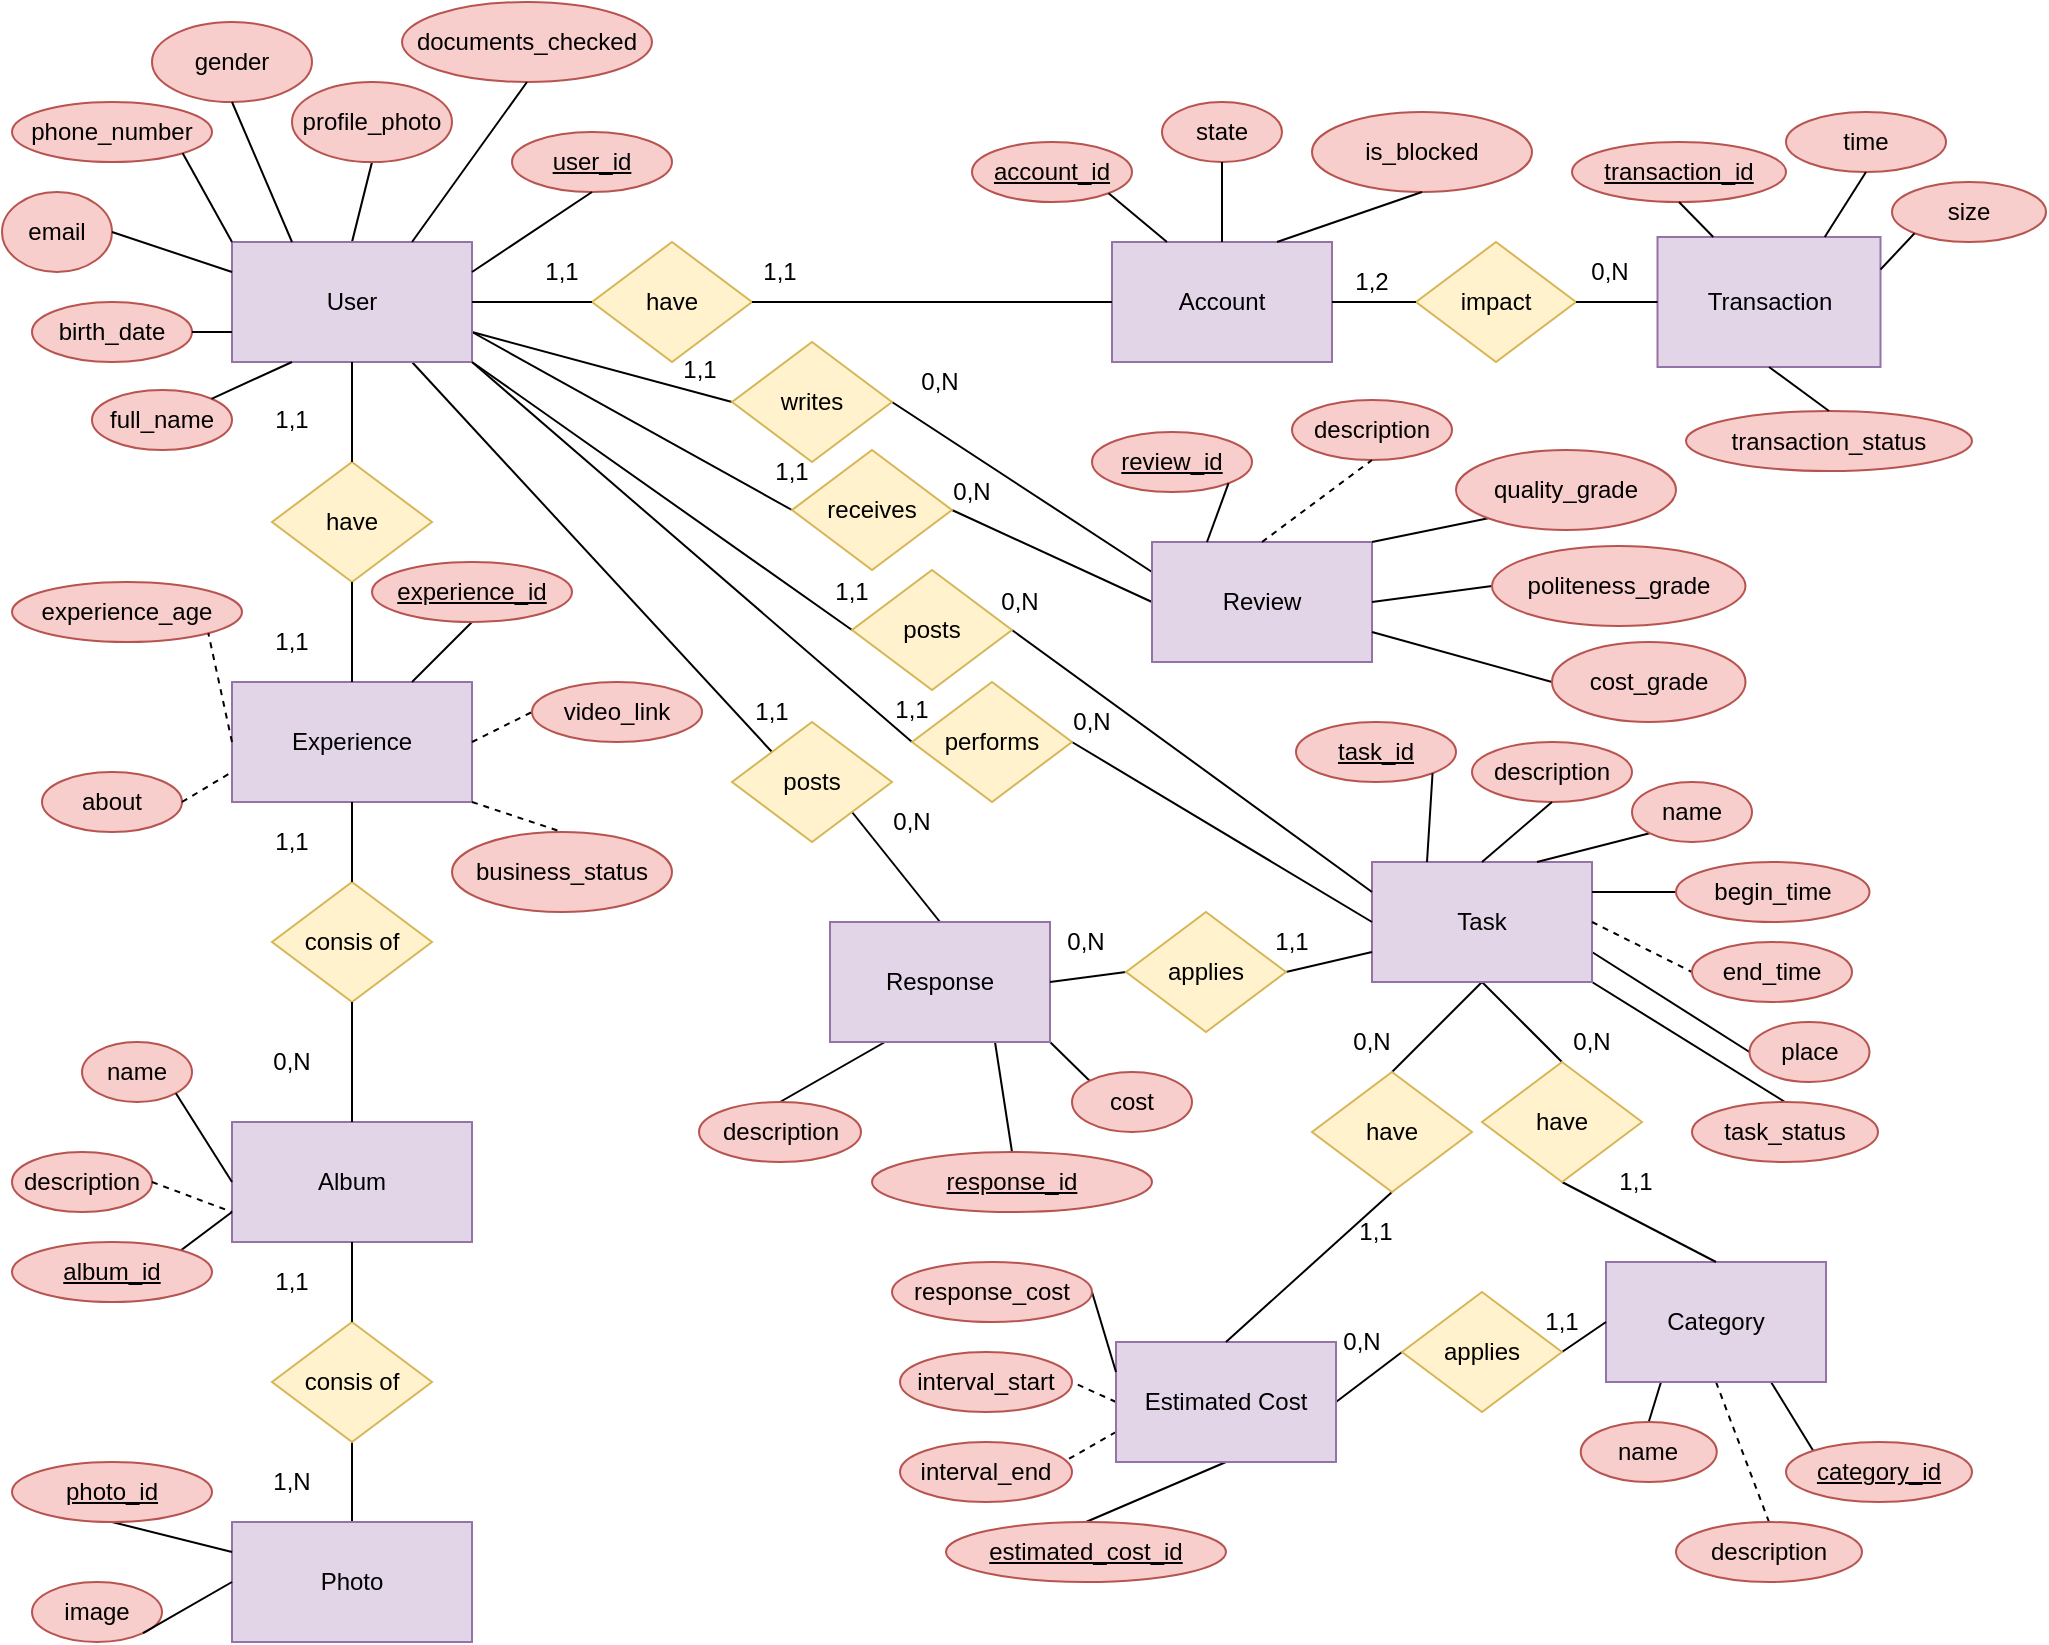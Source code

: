 <mxfile version="20.5.1" type="github" pages="2">
  <diagram id="axVk7lnWbnFJgNPXd5j-" name="Страница 1">
    <mxGraphModel dx="734" dy="696" grid="1" gridSize="10" guides="1" tooltips="1" connect="1" arrows="1" fold="1" page="1" pageScale="1" pageWidth="827" pageHeight="1169" math="0" shadow="0">
      <root>
        <mxCell id="0" />
        <mxCell id="1" parent="0" />
        <mxCell id="Dc6S5-3U-Lf79-AnV3NW-3" value="Transaction" style="rounded=0;whiteSpace=wrap;html=1;fillColor=#e1d5e7;strokeColor=#9673a6;" parent="1" vertex="1">
          <mxGeometry x="832.75" y="457.5" width="111.5" height="65" as="geometry" />
        </mxCell>
        <mxCell id="1e0iizeXlH-LscH0-QRG-50" style="edgeStyle=none;rounded=0;orthogonalLoop=1;jettySize=auto;html=1;exitX=1;exitY=0.75;exitDx=0;exitDy=0;endArrow=none;endFill=0;entryX=0;entryY=0.5;entryDx=0;entryDy=0;" parent="1" source="Dc6S5-3U-Lf79-AnV3NW-4" target="1e0iizeXlH-LscH0-QRG-51" edge="1">
          <mxGeometry relative="1" as="geometry">
            <mxPoint x="340" y="545.625" as="targetPoint" />
          </mxGeometry>
        </mxCell>
        <mxCell id="1e0iizeXlH-LscH0-QRG-54" style="edgeStyle=none;rounded=0;orthogonalLoop=1;jettySize=auto;html=1;exitX=1;exitY=0.75;exitDx=0;exitDy=0;entryX=0;entryY=0.5;entryDx=0;entryDy=0;endArrow=none;endFill=0;" parent="1" source="Dc6S5-3U-Lf79-AnV3NW-4" target="1e0iizeXlH-LscH0-QRG-53" edge="1">
          <mxGeometry relative="1" as="geometry" />
        </mxCell>
        <mxCell id="1e0iizeXlH-LscH0-QRG-93" style="edgeStyle=none;rounded=0;orthogonalLoop=1;jettySize=auto;html=1;exitX=1;exitY=1;exitDx=0;exitDy=0;entryX=0;entryY=0.5;entryDx=0;entryDy=0;endArrow=none;endFill=0;" parent="1" source="Dc6S5-3U-Lf79-AnV3NW-4" target="1e0iizeXlH-LscH0-QRG-92" edge="1">
          <mxGeometry relative="1" as="geometry" />
        </mxCell>
        <mxCell id="nSQ-bkP1fXYvyHfbBdWD-22" style="edgeStyle=none;shape=connector;rounded=0;orthogonalLoop=1;jettySize=auto;html=1;exitX=0.75;exitY=1;exitDx=0;exitDy=0;entryX=0;entryY=0;entryDx=0;entryDy=0;labelBackgroundColor=default;strokeColor=default;fontFamily=Helvetica;fontSize=11;fontColor=default;endArrow=none;endFill=0;" parent="1" source="Dc6S5-3U-Lf79-AnV3NW-4" target="nSQ-bkP1fXYvyHfbBdWD-13" edge="1">
          <mxGeometry relative="1" as="geometry" />
        </mxCell>
        <mxCell id="gDt65ayQ_1Su9UmAI1c1-3" style="edgeStyle=none;shape=connector;rounded=1;orthogonalLoop=1;jettySize=auto;html=1;exitX=0.5;exitY=0;exitDx=0;exitDy=0;entryX=0.5;entryY=1;entryDx=0;entryDy=0;labelBackgroundColor=default;strokeColor=default;fontFamily=Helvetica;fontSize=11;fontColor=default;endArrow=none;" edge="1" parent="1" source="Dc6S5-3U-Lf79-AnV3NW-4" target="gDt65ayQ_1Su9UmAI1c1-1">
          <mxGeometry relative="1" as="geometry" />
        </mxCell>
        <mxCell id="Dc6S5-3U-Lf79-AnV3NW-4" value="User" style="rounded=0;whiteSpace=wrap;html=1;fillColor=#e1d5e7;strokeColor=#9673a6;" parent="1" vertex="1">
          <mxGeometry x="120" y="460" width="120" height="60" as="geometry" />
        </mxCell>
        <mxCell id="Dc6S5-3U-Lf79-AnV3NW-5" value="Account" style="rounded=0;whiteSpace=wrap;html=1;fillColor=#e1d5e7;strokeColor=#9673a6;" parent="1" vertex="1">
          <mxGeometry x="560" y="460" width="110" height="60" as="geometry" />
        </mxCell>
        <mxCell id="Dc6S5-3U-Lf79-AnV3NW-6" value="Experience" style="rounded=0;whiteSpace=wrap;html=1;fillColor=#e1d5e7;strokeColor=#9673a6;" parent="1" vertex="1">
          <mxGeometry x="120" y="680" width="120" height="60" as="geometry" />
        </mxCell>
        <mxCell id="TsbDV6BTTnVZYsI7FMhj-1" value="have" style="rhombus;whiteSpace=wrap;html=1;fillColor=#fff2cc;strokeColor=#d6b656;" parent="1" vertex="1">
          <mxGeometry x="140" y="570" width="80" height="60" as="geometry" />
        </mxCell>
        <mxCell id="TsbDV6BTTnVZYsI7FMhj-2" value="consis of" style="rhombus;whiteSpace=wrap;html=1;fillColor=#fff2cc;strokeColor=#d6b656;" parent="1" vertex="1">
          <mxGeometry x="140" y="780" width="80" height="60" as="geometry" />
        </mxCell>
        <mxCell id="TsbDV6BTTnVZYsI7FMhj-3" value="impact" style="rhombus;whiteSpace=wrap;html=1;fillColor=#fff2cc;strokeColor=#d6b656;" parent="1" vertex="1">
          <mxGeometry x="712" y="460" width="80" height="60" as="geometry" />
        </mxCell>
        <mxCell id="TsbDV6BTTnVZYsI7FMhj-4" value="have" style="rhombus;whiteSpace=wrap;html=1;fillColor=#fff2cc;strokeColor=#d6b656;" parent="1" vertex="1">
          <mxGeometry x="300" y="460" width="80" height="60" as="geometry" />
        </mxCell>
        <mxCell id="TsbDV6BTTnVZYsI7FMhj-8" value="" style="endArrow=none;html=1;exitX=0.5;exitY=1;exitDx=0;exitDy=0;entryX=0.5;entryY=0;entryDx=0;entryDy=0;" parent="1" source="TsbDV6BTTnVZYsI7FMhj-1" target="Dc6S5-3U-Lf79-AnV3NW-6" edge="1">
          <mxGeometry width="50" height="50" relative="1" as="geometry">
            <mxPoint x="380" y="580" as="sourcePoint" />
            <mxPoint x="430" y="530" as="targetPoint" />
          </mxGeometry>
        </mxCell>
        <mxCell id="TsbDV6BTTnVZYsI7FMhj-9" value="" style="endArrow=none;html=1;entryX=0.5;entryY=0;entryDx=0;entryDy=0;" parent="1" target="TsbDV6BTTnVZYsI7FMhj-2" edge="1">
          <mxGeometry width="50" height="50" relative="1" as="geometry">
            <mxPoint x="180" y="740" as="sourcePoint" />
            <mxPoint x="430" y="530" as="targetPoint" />
          </mxGeometry>
        </mxCell>
        <mxCell id="TsbDV6BTTnVZYsI7FMhj-11" value="" style="endArrow=none;html=1;exitX=0;exitY=0.5;exitDx=0;exitDy=0;entryX=1;entryY=0.5;entryDx=0;entryDy=0;" parent="1" source="Dc6S5-3U-Lf79-AnV3NW-3" target="TsbDV6BTTnVZYsI7FMhj-3" edge="1">
          <mxGeometry width="50" height="50" relative="1" as="geometry">
            <mxPoint x="570" y="570" as="sourcePoint" />
            <mxPoint x="850" y="480" as="targetPoint" />
          </mxGeometry>
        </mxCell>
        <mxCell id="TsbDV6BTTnVZYsI7FMhj-12" value="" style="endArrow=none;html=1;entryX=0;entryY=0.5;entryDx=0;entryDy=0;exitX=1;exitY=0.5;exitDx=0;exitDy=0;" parent="1" source="Dc6S5-3U-Lf79-AnV3NW-5" target="TsbDV6BTTnVZYsI7FMhj-3" edge="1">
          <mxGeometry width="50" height="50" relative="1" as="geometry">
            <mxPoint x="510" y="580" as="sourcePoint" />
            <mxPoint x="560" y="530" as="targetPoint" />
          </mxGeometry>
        </mxCell>
        <mxCell id="TsbDV6BTTnVZYsI7FMhj-13" value="" style="endArrow=none;html=1;exitX=1;exitY=0.5;exitDx=0;exitDy=0;entryX=0;entryY=0.5;entryDx=0;entryDy=0;" parent="1" source="TsbDV6BTTnVZYsI7FMhj-4" target="Dc6S5-3U-Lf79-AnV3NW-5" edge="1">
          <mxGeometry width="50" height="50" relative="1" as="geometry">
            <mxPoint x="380" y="580" as="sourcePoint" />
            <mxPoint x="430" y="530" as="targetPoint" />
          </mxGeometry>
        </mxCell>
        <mxCell id="TsbDV6BTTnVZYsI7FMhj-14" value="" style="endArrow=none;html=1;exitX=1;exitY=0.5;exitDx=0;exitDy=0;entryX=0;entryY=0.5;entryDx=0;entryDy=0;" parent="1" source="Dc6S5-3U-Lf79-AnV3NW-4" target="TsbDV6BTTnVZYsI7FMhj-4" edge="1">
          <mxGeometry width="50" height="50" relative="1" as="geometry">
            <mxPoint x="380" y="580" as="sourcePoint" />
            <mxPoint x="430" y="530" as="targetPoint" />
          </mxGeometry>
        </mxCell>
        <mxCell id="TsbDV6BTTnVZYsI7FMhj-15" value="" style="endArrow=none;html=1;exitX=0.5;exitY=1;exitDx=0;exitDy=0;entryX=0.5;entryY=0;entryDx=0;entryDy=0;" parent="1" source="Dc6S5-3U-Lf79-AnV3NW-4" target="TsbDV6BTTnVZYsI7FMhj-1" edge="1">
          <mxGeometry width="50" height="50" relative="1" as="geometry">
            <mxPoint x="380" y="580" as="sourcePoint" />
            <mxPoint x="430" y="530" as="targetPoint" />
          </mxGeometry>
        </mxCell>
        <mxCell id="TsbDV6BTTnVZYsI7FMhj-20" value="0,N" style="text;html=1;strokeColor=none;fillColor=none;align=center;verticalAlign=middle;whiteSpace=wrap;rounded=0;" parent="1" vertex="1">
          <mxGeometry x="788.5" y="465" width="40" height="20" as="geometry" />
        </mxCell>
        <mxCell id="TsbDV6BTTnVZYsI7FMhj-21" value="1,2" style="text;html=1;strokeColor=none;fillColor=none;align=center;verticalAlign=middle;whiteSpace=wrap;rounded=0;" parent="1" vertex="1">
          <mxGeometry x="670" y="470" width="40" height="20" as="geometry" />
        </mxCell>
        <mxCell id="TsbDV6BTTnVZYsI7FMhj-22" value="1,1" style="text;html=1;strokeColor=none;fillColor=none;align=center;verticalAlign=middle;whiteSpace=wrap;rounded=0;" parent="1" vertex="1">
          <mxGeometry x="265" y="465" width="40" height="20" as="geometry" />
        </mxCell>
        <mxCell id="TsbDV6BTTnVZYsI7FMhj-23" value="1,1" style="text;html=1;strokeColor=none;fillColor=none;align=center;verticalAlign=middle;whiteSpace=wrap;rounded=0;" parent="1" vertex="1">
          <mxGeometry x="374" y="465" width="40" height="20" as="geometry" />
        </mxCell>
        <mxCell id="TsbDV6BTTnVZYsI7FMhj-24" value="1,1" style="text;html=1;strokeColor=none;fillColor=none;align=center;verticalAlign=middle;whiteSpace=wrap;rounded=0;" parent="1" vertex="1">
          <mxGeometry x="130" y="539" width="40" height="20" as="geometry" />
        </mxCell>
        <mxCell id="TsbDV6BTTnVZYsI7FMhj-26" value="1,1" style="text;html=1;strokeColor=none;fillColor=none;align=center;verticalAlign=middle;whiteSpace=wrap;rounded=0;" parent="1" vertex="1">
          <mxGeometry x="130" y="650" width="40" height="20" as="geometry" />
        </mxCell>
        <mxCell id="TsbDV6BTTnVZYsI7FMhj-27" value="1,1" style="text;html=1;strokeColor=none;fillColor=none;align=center;verticalAlign=middle;whiteSpace=wrap;rounded=0;" parent="1" vertex="1">
          <mxGeometry x="130" y="750" width="40" height="20" as="geometry" />
        </mxCell>
        <mxCell id="TsbDV6BTTnVZYsI7FMhj-33" value="state" style="ellipse;whiteSpace=wrap;html=1;fillColor=#f8cecc;strokeColor=#b85450;" parent="1" vertex="1">
          <mxGeometry x="585" y="390" width="60" height="30" as="geometry" />
        </mxCell>
        <mxCell id="TsbDV6BTTnVZYsI7FMhj-35" value="transaction_status" style="ellipse;whiteSpace=wrap;html=1;fillColor=#f8cecc;strokeColor=#b85450;" parent="1" vertex="1">
          <mxGeometry x="847" y="544.5" width="143" height="30" as="geometry" />
        </mxCell>
        <mxCell id="TsbDV6BTTnVZYsI7FMhj-37" value="time" style="ellipse;whiteSpace=wrap;html=1;fillColor=#f8cecc;strokeColor=#b85450;" parent="1" vertex="1">
          <mxGeometry x="897" y="395" width="80" height="30" as="geometry" />
        </mxCell>
        <mxCell id="TsbDV6BTTnVZYsI7FMhj-38" value="&lt;u&gt;transaction_id&lt;/u&gt;" style="ellipse;whiteSpace=wrap;html=1;fillColor=#f8cecc;strokeColor=#b85450;" parent="1" vertex="1">
          <mxGeometry x="790" y="410" width="107" height="30" as="geometry" />
        </mxCell>
        <mxCell id="TsbDV6BTTnVZYsI7FMhj-39" value="gender" style="ellipse;whiteSpace=wrap;html=1;fillColor=#f8cecc;strokeColor=#b85450;" parent="1" vertex="1">
          <mxGeometry x="80" y="350" width="80" height="40" as="geometry" />
        </mxCell>
        <mxCell id="TsbDV6BTTnVZYsI7FMhj-40" value="birth_date" style="ellipse;whiteSpace=wrap;html=1;fillColor=#f8cecc;strokeColor=#b85450;" parent="1" vertex="1">
          <mxGeometry x="20" y="490" width="80" height="30" as="geometry" />
        </mxCell>
        <mxCell id="TsbDV6BTTnVZYsI7FMhj-41" value="full_name" style="ellipse;whiteSpace=wrap;html=1;fillColor=#f8cecc;strokeColor=#b85450;" parent="1" vertex="1">
          <mxGeometry x="50" y="534" width="70" height="30" as="geometry" />
        </mxCell>
        <mxCell id="TsbDV6BTTnVZYsI7FMhj-43" value="size" style="ellipse;whiteSpace=wrap;html=1;fillColor=#f8cecc;strokeColor=#b85450;" parent="1" vertex="1">
          <mxGeometry x="950" y="430" width="77" height="30" as="geometry" />
        </mxCell>
        <mxCell id="TsbDV6BTTnVZYsI7FMhj-44" value="business_status" style="ellipse;whiteSpace=wrap;html=1;fillColor=#f8cecc;strokeColor=#b85450;" parent="1" vertex="1">
          <mxGeometry x="230" y="755" width="110" height="40" as="geometry" />
        </mxCell>
        <mxCell id="TsbDV6BTTnVZYsI7FMhj-45" value="video_link" style="ellipse;whiteSpace=wrap;html=1;fillColor=#f8cecc;strokeColor=#b85450;" parent="1" vertex="1">
          <mxGeometry x="270" y="680" width="85" height="30" as="geometry" />
        </mxCell>
        <mxCell id="TsbDV6BTTnVZYsI7FMhj-46" value="about" style="ellipse;whiteSpace=wrap;html=1;fillColor=#f8cecc;strokeColor=#b85450;" parent="1" vertex="1">
          <mxGeometry x="25" y="725" width="70" height="30" as="geometry" />
        </mxCell>
        <mxCell id="TsbDV6BTTnVZYsI7FMhj-47" value="experience_age" style="ellipse;whiteSpace=wrap;html=1;fillColor=#f8cecc;strokeColor=#b85450;" parent="1" vertex="1">
          <mxGeometry x="10" y="630" width="115" height="30" as="geometry" />
        </mxCell>
        <mxCell id="TsbDV6BTTnVZYsI7FMhj-48" value="documents_checked" style="ellipse;whiteSpace=wrap;html=1;fillColor=#f8cecc;strokeColor=#b85450;" parent="1" vertex="1">
          <mxGeometry x="205" y="340" width="125" height="40" as="geometry" />
        </mxCell>
        <mxCell id="TsbDV6BTTnVZYsI7FMhj-49" value="&lt;u&gt;user_id&lt;/u&gt;" style="ellipse;whiteSpace=wrap;html=1;fillColor=#f8cecc;strokeColor=#b85450;" parent="1" vertex="1">
          <mxGeometry x="260" y="405" width="80" height="30" as="geometry" />
        </mxCell>
        <mxCell id="TsbDV6BTTnVZYsI7FMhj-51" value="is_blocked" style="ellipse;whiteSpace=wrap;html=1;fillColor=#f8cecc;strokeColor=#b85450;" parent="1" vertex="1">
          <mxGeometry x="660" y="395" width="110" height="40" as="geometry" />
        </mxCell>
        <mxCell id="TsbDV6BTTnVZYsI7FMhj-53" value="email" style="ellipse;whiteSpace=wrap;html=1;fillColor=#f8cecc;strokeColor=#b85450;" parent="1" vertex="1">
          <mxGeometry x="5" y="435" width="55" height="40" as="geometry" />
        </mxCell>
        <mxCell id="TsbDV6BTTnVZYsI7FMhj-54" value="&lt;u&gt;account_id&lt;/u&gt;" style="ellipse;whiteSpace=wrap;html=1;fillColor=#f8cecc;strokeColor=#b85450;" parent="1" vertex="1">
          <mxGeometry x="490" y="410" width="80" height="30" as="geometry" />
        </mxCell>
        <mxCell id="TsbDV6BTTnVZYsI7FMhj-56" value="phone_number" style="ellipse;whiteSpace=wrap;html=1;fillColor=#f8cecc;strokeColor=#b85450;" parent="1" vertex="1">
          <mxGeometry x="10" y="390" width="100" height="30" as="geometry" />
        </mxCell>
        <mxCell id="TsbDV6BTTnVZYsI7FMhj-68" value="" style="endArrow=none;html=1;entryX=0;entryY=1;entryDx=0;entryDy=0;exitX=1;exitY=0.25;exitDx=0;exitDy=0;" parent="1" source="Dc6S5-3U-Lf79-AnV3NW-3" target="TsbDV6BTTnVZYsI7FMhj-43" edge="1">
          <mxGeometry width="50" height="50" relative="1" as="geometry">
            <mxPoint x="540" y="470" as="sourcePoint" />
            <mxPoint x="590" y="420" as="targetPoint" />
          </mxGeometry>
        </mxCell>
        <mxCell id="TsbDV6BTTnVZYsI7FMhj-71" value="" style="endArrow=none;html=1;entryX=0.5;entryY=1;entryDx=0;entryDy=0;exitX=0.75;exitY=0;exitDx=0;exitDy=0;" parent="1" source="Dc6S5-3U-Lf79-AnV3NW-3" target="TsbDV6BTTnVZYsI7FMhj-37" edge="1">
          <mxGeometry width="50" height="50" relative="1" as="geometry">
            <mxPoint x="540" y="470" as="sourcePoint" />
            <mxPoint x="590" y="420" as="targetPoint" />
          </mxGeometry>
        </mxCell>
        <mxCell id="TsbDV6BTTnVZYsI7FMhj-72" value="" style="endArrow=none;html=1;entryX=0.5;entryY=1;entryDx=0;entryDy=0;exitX=0.25;exitY=0;exitDx=0;exitDy=0;" parent="1" source="Dc6S5-3U-Lf79-AnV3NW-3" target="TsbDV6BTTnVZYsI7FMhj-38" edge="1">
          <mxGeometry width="50" height="50" relative="1" as="geometry">
            <mxPoint x="540" y="470" as="sourcePoint" />
            <mxPoint x="590" y="420" as="targetPoint" />
          </mxGeometry>
        </mxCell>
        <mxCell id="TsbDV6BTTnVZYsI7FMhj-74" value="" style="endArrow=none;html=1;exitX=1;exitY=0.5;exitDx=0;exitDy=0;entryX=0;entryY=0.5;entryDx=0;entryDy=0;dashed=1;" parent="1" source="Dc6S5-3U-Lf79-AnV3NW-6" target="TsbDV6BTTnVZYsI7FMhj-45" edge="1">
          <mxGeometry width="50" height="50" relative="1" as="geometry">
            <mxPoint x="120" y="710" as="sourcePoint" />
            <mxPoint x="90" y="700" as="targetPoint" />
          </mxGeometry>
        </mxCell>
        <mxCell id="TsbDV6BTTnVZYsI7FMhj-75" value="" style="endArrow=none;html=1;entryX=0.5;entryY=0;entryDx=0;entryDy=0;exitX=1;exitY=1;exitDx=0;exitDy=0;dashed=1;" parent="1" source="Dc6S5-3U-Lf79-AnV3NW-6" target="TsbDV6BTTnVZYsI7FMhj-44" edge="1">
          <mxGeometry width="50" height="50" relative="1" as="geometry">
            <mxPoint x="440" y="480" as="sourcePoint" />
            <mxPoint x="490" y="430" as="targetPoint" />
          </mxGeometry>
        </mxCell>
        <mxCell id="TsbDV6BTTnVZYsI7FMhj-78" value="" style="endArrow=none;html=1;entryX=0.5;entryY=1;entryDx=0;entryDy=0;exitX=0.5;exitY=0;exitDx=0;exitDy=0;" parent="1" source="TsbDV6BTTnVZYsI7FMhj-35" target="Dc6S5-3U-Lf79-AnV3NW-3" edge="1">
          <mxGeometry width="50" height="50" relative="1" as="geometry">
            <mxPoint x="960" y="520" as="sourcePoint" />
            <mxPoint x="680" y="420" as="targetPoint" />
          </mxGeometry>
        </mxCell>
        <mxCell id="TsbDV6BTTnVZYsI7FMhj-80" value="" style="endArrow=none;html=1;exitX=1;exitY=0.25;exitDx=0;exitDy=0;entryX=0.5;entryY=1;entryDx=0;entryDy=0;" parent="1" source="Dc6S5-3U-Lf79-AnV3NW-4" target="TsbDV6BTTnVZYsI7FMhj-49" edge="1">
          <mxGeometry width="50" height="50" relative="1" as="geometry">
            <mxPoint x="440" y="480" as="sourcePoint" />
            <mxPoint x="490" y="430" as="targetPoint" />
          </mxGeometry>
        </mxCell>
        <mxCell id="TsbDV6BTTnVZYsI7FMhj-81" value="" style="endArrow=none;html=1;entryX=0.5;entryY=1;entryDx=0;entryDy=0;exitX=0.75;exitY=0;exitDx=0;exitDy=0;" parent="1" source="Dc6S5-3U-Lf79-AnV3NW-4" target="TsbDV6BTTnVZYsI7FMhj-48" edge="1">
          <mxGeometry width="50" height="50" relative="1" as="geometry">
            <mxPoint x="440" y="480" as="sourcePoint" />
            <mxPoint x="490" y="430" as="targetPoint" />
          </mxGeometry>
        </mxCell>
        <mxCell id="TsbDV6BTTnVZYsI7FMhj-82" value="" style="endArrow=none;html=1;exitX=1;exitY=1;exitDx=0;exitDy=0;entryX=0.25;entryY=0;entryDx=0;entryDy=0;" parent="1" source="TsbDV6BTTnVZYsI7FMhj-54" target="Dc6S5-3U-Lf79-AnV3NW-5" edge="1">
          <mxGeometry width="50" height="50" relative="1" as="geometry">
            <mxPoint x="530" y="430" as="sourcePoint" />
            <mxPoint x="500" y="570" as="targetPoint" />
          </mxGeometry>
        </mxCell>
        <mxCell id="TsbDV6BTTnVZYsI7FMhj-84" value="" style="endArrow=none;html=1;entryX=0.5;entryY=1;entryDx=0;entryDy=0;exitX=0.75;exitY=0;exitDx=0;exitDy=0;" parent="1" source="Dc6S5-3U-Lf79-AnV3NW-5" target="TsbDV6BTTnVZYsI7FMhj-51" edge="1">
          <mxGeometry width="50" height="50" relative="1" as="geometry">
            <mxPoint x="570" y="480" as="sourcePoint" />
            <mxPoint x="620" y="430" as="targetPoint" />
          </mxGeometry>
        </mxCell>
        <mxCell id="TsbDV6BTTnVZYsI7FMhj-85" value="" style="endArrow=none;html=1;exitX=0.5;exitY=0;exitDx=0;exitDy=0;entryX=0.5;entryY=1;entryDx=0;entryDy=0;" parent="1" source="Dc6S5-3U-Lf79-AnV3NW-5" target="TsbDV6BTTnVZYsI7FMhj-33" edge="1">
          <mxGeometry width="50" height="50" relative="1" as="geometry">
            <mxPoint x="570" y="480" as="sourcePoint" />
            <mxPoint x="610" y="420" as="targetPoint" />
          </mxGeometry>
        </mxCell>
        <mxCell id="TsbDV6BTTnVZYsI7FMhj-86" value="" style="endArrow=none;html=1;entryX=1;entryY=1;entryDx=0;entryDy=0;exitX=0;exitY=0.5;exitDx=0;exitDy=0;dashed=1;" parent="1" source="Dc6S5-3U-Lf79-AnV3NW-6" target="TsbDV6BTTnVZYsI7FMhj-47" edge="1">
          <mxGeometry width="50" height="50" relative="1" as="geometry">
            <mxPoint x="440" y="480" as="sourcePoint" />
            <mxPoint x="490" y="430" as="targetPoint" />
          </mxGeometry>
        </mxCell>
        <mxCell id="TsbDV6BTTnVZYsI7FMhj-87" value="" style="endArrow=none;html=1;exitX=1;exitY=0.5;exitDx=0;exitDy=0;entryX=0;entryY=0.75;entryDx=0;entryDy=0;dashed=1;" parent="1" source="TsbDV6BTTnVZYsI7FMhj-46" target="Dc6S5-3U-Lf79-AnV3NW-6" edge="1">
          <mxGeometry width="50" height="50" relative="1" as="geometry">
            <mxPoint x="440" y="480" as="sourcePoint" />
            <mxPoint x="490" y="430" as="targetPoint" />
          </mxGeometry>
        </mxCell>
        <mxCell id="TsbDV6BTTnVZYsI7FMhj-94" value="" style="endArrow=none;html=1;entryX=1;entryY=0.5;entryDx=0;entryDy=0;exitX=0;exitY=0.75;exitDx=0;exitDy=0;" parent="1" source="Dc6S5-3U-Lf79-AnV3NW-4" target="TsbDV6BTTnVZYsI7FMhj-40" edge="1">
          <mxGeometry width="50" height="50" relative="1" as="geometry">
            <mxPoint x="440" y="480" as="sourcePoint" />
            <mxPoint x="490" y="430" as="targetPoint" />
          </mxGeometry>
        </mxCell>
        <mxCell id="TsbDV6BTTnVZYsI7FMhj-95" value="" style="endArrow=none;html=1;entryX=1;entryY=0.5;entryDx=0;entryDy=0;exitX=0;exitY=0.25;exitDx=0;exitDy=0;" parent="1" source="Dc6S5-3U-Lf79-AnV3NW-4" target="TsbDV6BTTnVZYsI7FMhj-53" edge="1">
          <mxGeometry width="50" height="50" relative="1" as="geometry">
            <mxPoint x="440" y="480" as="sourcePoint" />
            <mxPoint x="490" y="430" as="targetPoint" />
          </mxGeometry>
        </mxCell>
        <mxCell id="TsbDV6BTTnVZYsI7FMhj-96" value="" style="endArrow=none;html=1;entryX=1;entryY=1;entryDx=0;entryDy=0;exitX=0;exitY=0;exitDx=0;exitDy=0;" parent="1" source="Dc6S5-3U-Lf79-AnV3NW-4" target="TsbDV6BTTnVZYsI7FMhj-56" edge="1">
          <mxGeometry width="50" height="50" relative="1" as="geometry">
            <mxPoint x="440" y="480" as="sourcePoint" />
            <mxPoint x="490" y="430" as="targetPoint" />
          </mxGeometry>
        </mxCell>
        <mxCell id="TsbDV6BTTnVZYsI7FMhj-97" value="" style="endArrow=none;html=1;exitX=0.25;exitY=0;exitDx=0;exitDy=0;entryX=0.5;entryY=1;entryDx=0;entryDy=0;" parent="1" source="Dc6S5-3U-Lf79-AnV3NW-4" target="TsbDV6BTTnVZYsI7FMhj-39" edge="1">
          <mxGeometry width="50" height="50" relative="1" as="geometry">
            <mxPoint x="440" y="480" as="sourcePoint" />
            <mxPoint x="490" y="430" as="targetPoint" />
          </mxGeometry>
        </mxCell>
        <mxCell id="TsbDV6BTTnVZYsI7FMhj-98" value="" style="endArrow=none;html=1;exitX=1;exitY=0;exitDx=0;exitDy=0;entryX=0.25;entryY=1;entryDx=0;entryDy=0;" parent="1" source="TsbDV6BTTnVZYsI7FMhj-41" target="Dc6S5-3U-Lf79-AnV3NW-4" edge="1">
          <mxGeometry width="50" height="50" relative="1" as="geometry">
            <mxPoint x="440" y="480" as="sourcePoint" />
            <mxPoint x="490" y="430" as="targetPoint" />
          </mxGeometry>
        </mxCell>
        <mxCell id="1e0iizeXlH-LscH0-QRG-7" style="rounded=0;orthogonalLoop=1;jettySize=auto;html=1;exitX=0.5;exitY=1;exitDx=0;exitDy=0;entryX=0.75;entryY=0;entryDx=0;entryDy=0;endArrow=none;endFill=0;" parent="1" source="1e0iizeXlH-LscH0-QRG-6" target="Dc6S5-3U-Lf79-AnV3NW-6" edge="1">
          <mxGeometry relative="1" as="geometry" />
        </mxCell>
        <mxCell id="1e0iizeXlH-LscH0-QRG-6" value="&lt;u&gt;experience_id&lt;/u&gt;" style="ellipse;whiteSpace=wrap;html=1;fillColor=#f8cecc;strokeColor=#b85450;" parent="1" vertex="1">
          <mxGeometry x="190" y="620" width="100" height="30" as="geometry" />
        </mxCell>
        <mxCell id="1e0iizeXlH-LscH0-QRG-9" style="edgeStyle=none;rounded=0;orthogonalLoop=1;jettySize=auto;html=1;exitX=0.5;exitY=1;exitDx=0;exitDy=0;dashed=1;endArrow=none;endFill=0;" parent="1" source="TsbDV6BTTnVZYsI7FMhj-47" target="TsbDV6BTTnVZYsI7FMhj-47" edge="1">
          <mxGeometry relative="1" as="geometry" />
        </mxCell>
        <mxCell id="1e0iizeXlH-LscH0-QRG-10" value="Album" style="rounded=0;whiteSpace=wrap;html=1;fillColor=#e1d5e7;strokeColor=#9673a6;" parent="1" vertex="1">
          <mxGeometry x="120" y="900" width="120" height="60" as="geometry" />
        </mxCell>
        <mxCell id="1e0iizeXlH-LscH0-QRG-11" value="" style="endArrow=none;html=1;exitX=0.5;exitY=1;exitDx=0;exitDy=0;entryX=0.5;entryY=0;entryDx=0;entryDy=0;" parent="1" source="TsbDV6BTTnVZYsI7FMhj-2" target="1e0iizeXlH-LscH0-QRG-10" edge="1">
          <mxGeometry width="50" height="50" relative="1" as="geometry">
            <mxPoint x="180" y="850" as="sourcePoint" />
            <mxPoint x="430" y="750" as="targetPoint" />
          </mxGeometry>
        </mxCell>
        <mxCell id="1e0iizeXlH-LscH0-QRG-12" value="" style="endArrow=none;html=1;entryX=0.5;entryY=0;entryDx=0;entryDy=0;exitX=0.5;exitY=1;exitDx=0;exitDy=0;" parent="1" source="1e0iizeXlH-LscH0-QRG-44" target="1e0iizeXlH-LscH0-QRG-27" edge="1">
          <mxGeometry width="50" height="50" relative="1" as="geometry">
            <mxPoint x="180" y="960" as="sourcePoint" />
            <mxPoint x="180" y="1000" as="targetPoint" />
          </mxGeometry>
        </mxCell>
        <mxCell id="1e0iizeXlH-LscH0-QRG-13" value="0,N" style="text;html=1;strokeColor=none;fillColor=none;align=center;verticalAlign=middle;whiteSpace=wrap;rounded=0;" parent="1" vertex="1">
          <mxGeometry x="130" y="860" width="40" height="20" as="geometry" />
        </mxCell>
        <mxCell id="1e0iizeXlH-LscH0-QRG-14" value="1,1" style="text;html=1;strokeColor=none;fillColor=none;align=center;verticalAlign=middle;whiteSpace=wrap;rounded=0;" parent="1" vertex="1">
          <mxGeometry x="130" y="970" width="40" height="20" as="geometry" />
        </mxCell>
        <mxCell id="1e0iizeXlH-LscH0-QRG-17" value="description" style="ellipse;whiteSpace=wrap;html=1;fillColor=#f8cecc;strokeColor=#b85450;" parent="1" vertex="1">
          <mxGeometry x="10" y="915" width="70" height="30" as="geometry" />
        </mxCell>
        <mxCell id="1e0iizeXlH-LscH0-QRG-18" value="name" style="ellipse;whiteSpace=wrap;html=1;fillColor=#f8cecc;strokeColor=#b85450;" parent="1" vertex="1">
          <mxGeometry x="45" y="860" width="55" height="30" as="geometry" />
        </mxCell>
        <mxCell id="1e0iizeXlH-LscH0-QRG-21" value="" style="endArrow=none;html=1;entryX=1;entryY=1;entryDx=0;entryDy=0;exitX=0;exitY=0.5;exitDx=0;exitDy=0;" parent="1" source="1e0iizeXlH-LscH0-QRG-10" target="1e0iizeXlH-LscH0-QRG-18" edge="1">
          <mxGeometry width="50" height="50" relative="1" as="geometry">
            <mxPoint x="440" y="700" as="sourcePoint" />
            <mxPoint x="490" y="650" as="targetPoint" />
          </mxGeometry>
        </mxCell>
        <mxCell id="1e0iizeXlH-LscH0-QRG-22" value="" style="endArrow=none;html=1;exitX=1;exitY=0.5;exitDx=0;exitDy=0;entryX=0;entryY=0.75;entryDx=0;entryDy=0;dashed=1;" parent="1" source="1e0iizeXlH-LscH0-QRG-17" target="1e0iizeXlH-LscH0-QRG-10" edge="1">
          <mxGeometry width="50" height="50" relative="1" as="geometry">
            <mxPoint x="440" y="700" as="sourcePoint" />
            <mxPoint x="490" y="650" as="targetPoint" />
          </mxGeometry>
        </mxCell>
        <mxCell id="1e0iizeXlH-LscH0-QRG-23" style="rounded=0;orthogonalLoop=1;jettySize=auto;html=1;exitX=0.5;exitY=1;exitDx=0;exitDy=0;endArrow=none;endFill=0;entryX=0;entryY=0.75;entryDx=0;entryDy=0;" parent="1" source="1e0iizeXlH-LscH0-QRG-24" target="1e0iizeXlH-LscH0-QRG-10" edge="1">
          <mxGeometry relative="1" as="geometry">
            <mxPoint x="120" y="940" as="targetPoint" />
          </mxGeometry>
        </mxCell>
        <mxCell id="1e0iizeXlH-LscH0-QRG-24" value="&lt;u&gt;album_id&lt;/u&gt;" style="ellipse;whiteSpace=wrap;html=1;fillColor=#f8cecc;strokeColor=#b85450;" parent="1" vertex="1">
          <mxGeometry x="10" y="960" width="100" height="30" as="geometry" />
        </mxCell>
        <mxCell id="1e0iizeXlH-LscH0-QRG-25" style="edgeStyle=none;rounded=0;orthogonalLoop=1;jettySize=auto;html=1;exitX=0.5;exitY=1;exitDx=0;exitDy=0;dashed=1;endArrow=none;endFill=0;" parent="1" source="1e0iizeXlH-LscH0-QRG-18" target="1e0iizeXlH-LscH0-QRG-18" edge="1">
          <mxGeometry relative="1" as="geometry" />
        </mxCell>
        <mxCell id="1e0iizeXlH-LscH0-QRG-27" value="Photo" style="rounded=0;whiteSpace=wrap;html=1;fillColor=#e1d5e7;strokeColor=#9673a6;" parent="1" vertex="1">
          <mxGeometry x="120" y="1100" width="120" height="60" as="geometry" />
        </mxCell>
        <mxCell id="1e0iizeXlH-LscH0-QRG-30" value="1,N" style="text;html=1;strokeColor=none;fillColor=none;align=center;verticalAlign=middle;whiteSpace=wrap;rounded=0;" parent="1" vertex="1">
          <mxGeometry x="130" y="1070" width="40" height="20" as="geometry" />
        </mxCell>
        <mxCell id="1e0iizeXlH-LscH0-QRG-35" value="image" style="ellipse;whiteSpace=wrap;html=1;fillColor=#f8cecc;strokeColor=#b85450;" parent="1" vertex="1">
          <mxGeometry x="20" y="1130" width="65" height="30" as="geometry" />
        </mxCell>
        <mxCell id="1e0iizeXlH-LscH0-QRG-38" value="" style="endArrow=none;html=1;entryX=1;entryY=1;entryDx=0;entryDy=0;exitX=0;exitY=0.5;exitDx=0;exitDy=0;" parent="1" source="1e0iizeXlH-LscH0-QRG-27" target="1e0iizeXlH-LscH0-QRG-35" edge="1">
          <mxGeometry width="50" height="50" relative="1" as="geometry">
            <mxPoint x="435" y="960" as="sourcePoint" />
            <mxPoint x="485" y="910" as="targetPoint" />
          </mxGeometry>
        </mxCell>
        <mxCell id="1e0iizeXlH-LscH0-QRG-40" style="rounded=0;orthogonalLoop=1;jettySize=auto;html=1;exitX=0.5;exitY=1;exitDx=0;exitDy=0;entryX=0;entryY=0.25;entryDx=0;entryDy=0;endArrow=none;endFill=0;" parent="1" source="1e0iizeXlH-LscH0-QRG-41" target="1e0iizeXlH-LscH0-QRG-27" edge="1">
          <mxGeometry relative="1" as="geometry" />
        </mxCell>
        <mxCell id="1e0iizeXlH-LscH0-QRG-41" value="&lt;u&gt;photo_id&lt;/u&gt;" style="ellipse;whiteSpace=wrap;html=1;fillColor=#f8cecc;strokeColor=#b85450;" parent="1" vertex="1">
          <mxGeometry x="10" y="1070" width="100" height="30" as="geometry" />
        </mxCell>
        <mxCell id="1e0iizeXlH-LscH0-QRG-44" value="consis of" style="rhombus;whiteSpace=wrap;html=1;fillColor=#fff2cc;strokeColor=#d6b656;" parent="1" vertex="1">
          <mxGeometry x="140" y="1000" width="80" height="60" as="geometry" />
        </mxCell>
        <mxCell id="1e0iizeXlH-LscH0-QRG-45" value="" style="endArrow=none;html=1;entryX=0.5;entryY=0;entryDx=0;entryDy=0;exitX=0.5;exitY=1;exitDx=0;exitDy=0;" parent="1" source="1e0iizeXlH-LscH0-QRG-10" target="1e0iizeXlH-LscH0-QRG-44" edge="1">
          <mxGeometry width="50" height="50" relative="1" as="geometry">
            <mxPoint x="220" y="930" as="sourcePoint" />
            <mxPoint x="470" y="720" as="targetPoint" />
          </mxGeometry>
        </mxCell>
        <mxCell id="1e0iizeXlH-LscH0-QRG-67" style="edgeStyle=none;rounded=0;orthogonalLoop=1;jettySize=auto;html=1;exitX=1;exitY=0.5;exitDx=0;exitDy=0;entryX=0;entryY=0.25;entryDx=0;entryDy=0;endArrow=none;endFill=0;" parent="1" source="1e0iizeXlH-LscH0-QRG-51" target="1e0iizeXlH-LscH0-QRG-57" edge="1">
          <mxGeometry relative="1" as="geometry" />
        </mxCell>
        <mxCell id="1e0iizeXlH-LscH0-QRG-51" value="writes" style="rhombus;whiteSpace=wrap;html=1;fillColor=#fff2cc;strokeColor=#d6b656;" parent="1" vertex="1">
          <mxGeometry x="370" y="510" width="80" height="60" as="geometry" />
        </mxCell>
        <mxCell id="1e0iizeXlH-LscH0-QRG-70" style="edgeStyle=none;rounded=0;orthogonalLoop=1;jettySize=auto;html=1;exitX=1;exitY=0.5;exitDx=0;exitDy=0;entryX=0;entryY=0.5;entryDx=0;entryDy=0;endArrow=none;endFill=0;" parent="1" source="1e0iizeXlH-LscH0-QRG-53" target="1e0iizeXlH-LscH0-QRG-57" edge="1">
          <mxGeometry relative="1" as="geometry" />
        </mxCell>
        <mxCell id="1e0iizeXlH-LscH0-QRG-53" value="receives" style="rhombus;whiteSpace=wrap;html=1;fillColor=#fff2cc;strokeColor=#d6b656;" parent="1" vertex="1">
          <mxGeometry x="400" y="564" width="80" height="60" as="geometry" />
        </mxCell>
        <mxCell id="1e0iizeXlH-LscH0-QRG-55" value="1,1" style="text;html=1;strokeColor=none;fillColor=none;align=center;verticalAlign=middle;whiteSpace=wrap;rounded=0;" parent="1" vertex="1">
          <mxGeometry x="334" y="514" width="40" height="20" as="geometry" />
        </mxCell>
        <mxCell id="1e0iizeXlH-LscH0-QRG-56" value="1,1" style="text;html=1;strokeColor=none;fillColor=none;align=center;verticalAlign=middle;whiteSpace=wrap;rounded=0;" parent="1" vertex="1">
          <mxGeometry x="380" y="565" width="40" height="20" as="geometry" />
        </mxCell>
        <mxCell id="1e0iizeXlH-LscH0-QRG-57" value="Review" style="rounded=0;whiteSpace=wrap;html=1;fillColor=#e1d5e7;strokeColor=#9673a6;" parent="1" vertex="1">
          <mxGeometry x="580" y="610" width="110" height="60" as="geometry" />
        </mxCell>
        <mxCell id="1e0iizeXlH-LscH0-QRG-59" value="0,N" style="text;html=1;strokeColor=none;fillColor=none;align=center;verticalAlign=middle;whiteSpace=wrap;rounded=0;" parent="1" vertex="1">
          <mxGeometry x="454" y="520" width="40" height="20" as="geometry" />
        </mxCell>
        <mxCell id="1e0iizeXlH-LscH0-QRG-60" value="description" style="ellipse;whiteSpace=wrap;html=1;fillColor=#f8cecc;strokeColor=#b85450;" parent="1" vertex="1">
          <mxGeometry x="650" y="539" width="80" height="30" as="geometry" />
        </mxCell>
        <mxCell id="1e0iizeXlH-LscH0-QRG-61" value="&lt;u&gt;review_id&lt;/u&gt;" style="ellipse;whiteSpace=wrap;html=1;fillColor=#f8cecc;strokeColor=#b85450;" parent="1" vertex="1">
          <mxGeometry x="550" y="555" width="80" height="30" as="geometry" />
        </mxCell>
        <mxCell id="1e0iizeXlH-LscH0-QRG-62" value="" style="endArrow=none;html=1;exitX=1;exitY=1;exitDx=0;exitDy=0;entryX=0.25;entryY=0;entryDx=0;entryDy=0;" parent="1" source="1e0iizeXlH-LscH0-QRG-61" target="1e0iizeXlH-LscH0-QRG-57" edge="1">
          <mxGeometry width="50" height="50" relative="1" as="geometry">
            <mxPoint x="550" y="580" as="sourcePoint" />
            <mxPoint x="520" y="720" as="targetPoint" />
          </mxGeometry>
        </mxCell>
        <mxCell id="1e0iizeXlH-LscH0-QRG-63" value="" style="endArrow=none;html=1;entryX=0;entryY=1;entryDx=0;entryDy=0;exitX=1;exitY=0;exitDx=0;exitDy=0;" parent="1" source="1e0iizeXlH-LscH0-QRG-57" target="1e0iizeXlH-LscH0-QRG-71" edge="1">
          <mxGeometry width="50" height="50" relative="1" as="geometry">
            <mxPoint x="590" y="630" as="sourcePoint" />
            <mxPoint x="735" y="585" as="targetPoint" />
          </mxGeometry>
        </mxCell>
        <mxCell id="1e0iizeXlH-LscH0-QRG-64" value="" style="endArrow=none;html=1;exitX=0.5;exitY=0;exitDx=0;exitDy=0;entryX=0.5;entryY=1;entryDx=0;entryDy=0;dashed=1;" parent="1" source="1e0iizeXlH-LscH0-QRG-57" target="1e0iizeXlH-LscH0-QRG-60" edge="1">
          <mxGeometry width="50" height="50" relative="1" as="geometry">
            <mxPoint x="590" y="630" as="sourcePoint" />
            <mxPoint x="630" y="570" as="targetPoint" />
          </mxGeometry>
        </mxCell>
        <mxCell id="1e0iizeXlH-LscH0-QRG-68" value="0,N" style="text;html=1;strokeColor=none;fillColor=none;align=center;verticalAlign=middle;whiteSpace=wrap;rounded=0;" parent="1" vertex="1">
          <mxGeometry x="470" y="574.5" width="40" height="20" as="geometry" />
        </mxCell>
        <mxCell id="1e0iizeXlH-LscH0-QRG-71" value="quality_grade" style="ellipse;whiteSpace=wrap;html=1;fillColor=#f8cecc;strokeColor=#b85450;" parent="1" vertex="1">
          <mxGeometry x="732" y="564" width="110" height="40" as="geometry" />
        </mxCell>
        <mxCell id="1e0iizeXlH-LscH0-QRG-73" value="" style="endArrow=none;html=1;entryX=0;entryY=0.5;entryDx=0;entryDy=0;exitX=1;exitY=0.5;exitDx=0;exitDy=0;" parent="1" source="1e0iizeXlH-LscH0-QRG-57" target="1e0iizeXlH-LscH0-QRG-74" edge="1">
          <mxGeometry width="50" height="50" relative="1" as="geometry">
            <mxPoint x="697.25" y="658" as="sourcePoint" />
            <mxPoint x="769.75" y="633" as="targetPoint" />
          </mxGeometry>
        </mxCell>
        <mxCell id="1e0iizeXlH-LscH0-QRG-74" value="politeness_grade" style="ellipse;whiteSpace=wrap;html=1;fillColor=#f8cecc;strokeColor=#b85450;" parent="1" vertex="1">
          <mxGeometry x="750" y="612" width="126.75" height="40" as="geometry" />
        </mxCell>
        <mxCell id="1e0iizeXlH-LscH0-QRG-75" value="" style="endArrow=none;html=1;entryX=0;entryY=0.5;entryDx=0;entryDy=0;exitX=1;exitY=0.75;exitDx=0;exitDy=0;" parent="1" source="1e0iizeXlH-LscH0-QRG-57" target="1e0iizeXlH-LscH0-QRG-76" edge="1">
          <mxGeometry width="50" height="50" relative="1" as="geometry">
            <mxPoint x="697.25" y="706" as="sourcePoint" />
            <mxPoint x="769.75" y="681" as="targetPoint" />
          </mxGeometry>
        </mxCell>
        <mxCell id="1e0iizeXlH-LscH0-QRG-76" value="cost_grade" style="ellipse;whiteSpace=wrap;html=1;fillColor=#f8cecc;strokeColor=#b85450;" parent="1" vertex="1">
          <mxGeometry x="780" y="660" width="96.75" height="40" as="geometry" />
        </mxCell>
        <mxCell id="1e0iizeXlH-LscH0-QRG-89" style="edgeStyle=none;rounded=0;orthogonalLoop=1;jettySize=auto;html=1;exitX=1;exitY=0.75;exitDx=0;exitDy=0;entryX=0;entryY=0.5;entryDx=0;entryDy=0;endArrow=none;endFill=0;" parent="1" source="1e0iizeXlH-LscH0-QRG-77" target="1e0iizeXlH-LscH0-QRG-88" edge="1">
          <mxGeometry relative="1" as="geometry" />
        </mxCell>
        <mxCell id="1e0iizeXlH-LscH0-QRG-91" style="edgeStyle=none;rounded=0;orthogonalLoop=1;jettySize=auto;html=1;exitX=1;exitY=1;exitDx=0;exitDy=0;endArrow=none;endFill=0;entryX=0.5;entryY=0;entryDx=0;entryDy=0;" parent="1" source="1e0iizeXlH-LscH0-QRG-77" target="1e0iizeXlH-LscH0-QRG-90" edge="1">
          <mxGeometry relative="1" as="geometry" />
        </mxCell>
        <mxCell id="1e0iizeXlH-LscH0-QRG-105" style="edgeStyle=none;rounded=0;orthogonalLoop=1;jettySize=auto;html=1;exitX=0.5;exitY=1;exitDx=0;exitDy=0;entryX=0.5;entryY=0;entryDx=0;entryDy=0;endArrow=none;endFill=0;" parent="1" source="1e0iizeXlH-LscH0-QRG-77" target="1e0iizeXlH-LscH0-QRG-104" edge="1">
          <mxGeometry relative="1" as="geometry" />
        </mxCell>
        <mxCell id="1e0iizeXlH-LscH0-QRG-111" style="edgeStyle=none;rounded=0;orthogonalLoop=1;jettySize=auto;html=1;exitX=0.5;exitY=1;exitDx=0;exitDy=0;entryX=0.5;entryY=0;entryDx=0;entryDy=0;endArrow=none;endFill=0;" parent="1" source="1e0iizeXlH-LscH0-QRG-77" target="1e0iizeXlH-LscH0-QRG-110" edge="1">
          <mxGeometry relative="1" as="geometry" />
        </mxCell>
        <mxCell id="1e0iizeXlH-LscH0-QRG-77" value="Task" style="rounded=0;whiteSpace=wrap;html=1;fillColor=#e1d5e7;strokeColor=#9673a6;" parent="1" vertex="1">
          <mxGeometry x="690" y="770" width="110" height="60" as="geometry" />
        </mxCell>
        <mxCell id="1e0iizeXlH-LscH0-QRG-78" value="description" style="ellipse;whiteSpace=wrap;html=1;fillColor=#f8cecc;strokeColor=#b85450;" parent="1" vertex="1">
          <mxGeometry x="740" y="710" width="80" height="30" as="geometry" />
        </mxCell>
        <mxCell id="1e0iizeXlH-LscH0-QRG-79" value="&lt;u&gt;task_id&lt;/u&gt;" style="ellipse;whiteSpace=wrap;html=1;fillColor=#f8cecc;strokeColor=#b85450;" parent="1" vertex="1">
          <mxGeometry x="652" y="700" width="80" height="30" as="geometry" />
        </mxCell>
        <mxCell id="1e0iizeXlH-LscH0-QRG-80" value="" style="endArrow=none;html=1;exitX=1;exitY=1;exitDx=0;exitDy=0;entryX=0.25;entryY=0;entryDx=0;entryDy=0;" parent="1" source="1e0iizeXlH-LscH0-QRG-79" target="1e0iizeXlH-LscH0-QRG-77" edge="1">
          <mxGeometry width="50" height="50" relative="1" as="geometry">
            <mxPoint x="680" y="770" as="sourcePoint" />
            <mxPoint x="650" y="910" as="targetPoint" />
          </mxGeometry>
        </mxCell>
        <mxCell id="1e0iizeXlH-LscH0-QRG-81" value="" style="endArrow=none;html=1;entryX=0;entryY=1;entryDx=0;entryDy=0;exitX=0.75;exitY=0;exitDx=0;exitDy=0;" parent="1" source="1e0iizeXlH-LscH0-QRG-77" target="1e0iizeXlH-LscH0-QRG-83" edge="1">
          <mxGeometry width="50" height="50" relative="1" as="geometry">
            <mxPoint x="720" y="820" as="sourcePoint" />
            <mxPoint x="865" y="775" as="targetPoint" />
          </mxGeometry>
        </mxCell>
        <mxCell id="1e0iizeXlH-LscH0-QRG-82" value="" style="endArrow=none;html=1;exitX=0.5;exitY=0;exitDx=0;exitDy=0;entryX=0.5;entryY=1;entryDx=0;entryDy=0;" parent="1" source="1e0iizeXlH-LscH0-QRG-77" target="1e0iizeXlH-LscH0-QRG-78" edge="1">
          <mxGeometry width="50" height="50" relative="1" as="geometry">
            <mxPoint x="720" y="820" as="sourcePoint" />
            <mxPoint x="760" y="760" as="targetPoint" />
          </mxGeometry>
        </mxCell>
        <mxCell id="1e0iizeXlH-LscH0-QRG-83" value="name" style="ellipse;whiteSpace=wrap;html=1;fillColor=#f8cecc;strokeColor=#b85450;" parent="1" vertex="1">
          <mxGeometry x="820" y="730" width="60" height="30" as="geometry" />
        </mxCell>
        <mxCell id="1e0iizeXlH-LscH0-QRG-84" value="" style="endArrow=none;html=1;entryX=0;entryY=0.5;entryDx=0;entryDy=0;exitX=1;exitY=0.25;exitDx=0;exitDy=0;" parent="1" source="1e0iizeXlH-LscH0-QRG-77" target="1e0iizeXlH-LscH0-QRG-85" edge="1">
          <mxGeometry width="50" height="50" relative="1" as="geometry">
            <mxPoint x="827.25" y="848" as="sourcePoint" />
            <mxPoint x="899.75" y="823" as="targetPoint" />
          </mxGeometry>
        </mxCell>
        <mxCell id="1e0iizeXlH-LscH0-QRG-85" value="begin_time" style="ellipse;whiteSpace=wrap;html=1;fillColor=#f8cecc;strokeColor=#b85450;" parent="1" vertex="1">
          <mxGeometry x="842" y="770" width="96.75" height="30" as="geometry" />
        </mxCell>
        <mxCell id="1e0iizeXlH-LscH0-QRG-86" value="" style="endArrow=none;html=1;entryX=0;entryY=0.5;entryDx=0;entryDy=0;exitX=1;exitY=0.5;exitDx=0;exitDy=0;dashed=1;" parent="1" source="1e0iizeXlH-LscH0-QRG-77" target="1e0iizeXlH-LscH0-QRG-87" edge="1">
          <mxGeometry width="50" height="50" relative="1" as="geometry">
            <mxPoint x="827.25" y="896" as="sourcePoint" />
            <mxPoint x="899.75" y="871" as="targetPoint" />
          </mxGeometry>
        </mxCell>
        <mxCell id="1e0iizeXlH-LscH0-QRG-87" value="end_time" style="ellipse;whiteSpace=wrap;html=1;fillColor=#f8cecc;strokeColor=#b85450;" parent="1" vertex="1">
          <mxGeometry x="850" y="810" width="80" height="30" as="geometry" />
        </mxCell>
        <mxCell id="1e0iizeXlH-LscH0-QRG-88" value="place" style="ellipse;whiteSpace=wrap;html=1;fillColor=#f8cecc;strokeColor=#b85450;" parent="1" vertex="1">
          <mxGeometry x="878.75" y="850" width="60" height="30" as="geometry" />
        </mxCell>
        <mxCell id="1e0iizeXlH-LscH0-QRG-90" value="task_status" style="ellipse;whiteSpace=wrap;html=1;fillColor=#f8cecc;strokeColor=#b85450;" parent="1" vertex="1">
          <mxGeometry x="850" y="890" width="93" height="30" as="geometry" />
        </mxCell>
        <mxCell id="1e0iizeXlH-LscH0-QRG-94" style="edgeStyle=none;rounded=0;orthogonalLoop=1;jettySize=auto;html=1;exitX=1;exitY=0.5;exitDx=0;exitDy=0;entryX=0;entryY=0.25;entryDx=0;entryDy=0;endArrow=none;endFill=0;" parent="1" source="1e0iizeXlH-LscH0-QRG-92" target="1e0iizeXlH-LscH0-QRG-77" edge="1">
          <mxGeometry relative="1" as="geometry" />
        </mxCell>
        <mxCell id="1e0iizeXlH-LscH0-QRG-92" value="posts" style="rhombus;whiteSpace=wrap;html=1;fillColor=#fff2cc;strokeColor=#d6b656;" parent="1" vertex="1">
          <mxGeometry x="430" y="624" width="80" height="60" as="geometry" />
        </mxCell>
        <mxCell id="1e0iizeXlH-LscH0-QRG-95" value="0,N" style="text;html=1;strokeColor=none;fillColor=none;align=center;verticalAlign=middle;whiteSpace=wrap;rounded=0;" parent="1" vertex="1">
          <mxGeometry x="494" y="630" width="40" height="20" as="geometry" />
        </mxCell>
        <mxCell id="1e0iizeXlH-LscH0-QRG-96" value="1,1" style="text;html=1;strokeColor=none;fillColor=none;align=center;verticalAlign=middle;whiteSpace=wrap;rounded=0;" parent="1" vertex="1">
          <mxGeometry x="410" y="625" width="40" height="20" as="geometry" />
        </mxCell>
        <mxCell id="1e0iizeXlH-LscH0-QRG-98" style="edgeStyle=none;rounded=0;orthogonalLoop=1;jettySize=auto;html=1;exitX=1;exitY=0.5;exitDx=0;exitDy=0;entryX=0;entryY=0.5;entryDx=0;entryDy=0;endArrow=none;endFill=0;" parent="1" source="1e0iizeXlH-LscH0-QRG-97" target="1e0iizeXlH-LscH0-QRG-77" edge="1">
          <mxGeometry relative="1" as="geometry" />
        </mxCell>
        <mxCell id="1e0iizeXlH-LscH0-QRG-99" style="edgeStyle=none;rounded=0;orthogonalLoop=1;jettySize=auto;html=1;exitX=0;exitY=0.5;exitDx=0;exitDy=0;entryX=1;entryY=1;entryDx=0;entryDy=0;endArrow=none;endFill=0;" parent="1" source="1e0iizeXlH-LscH0-QRG-97" target="Dc6S5-3U-Lf79-AnV3NW-4" edge="1">
          <mxGeometry relative="1" as="geometry" />
        </mxCell>
        <mxCell id="1e0iizeXlH-LscH0-QRG-97" value="performs" style="rhombus;whiteSpace=wrap;html=1;fillColor=#fff2cc;strokeColor=#d6b656;" parent="1" vertex="1">
          <mxGeometry x="460" y="680" width="80" height="60" as="geometry" />
        </mxCell>
        <mxCell id="1e0iizeXlH-LscH0-QRG-100" value="1,1" style="text;html=1;strokeColor=none;fillColor=none;align=center;verticalAlign=middle;whiteSpace=wrap;rounded=0;" parent="1" vertex="1">
          <mxGeometry x="440" y="684" width="40" height="20" as="geometry" />
        </mxCell>
        <mxCell id="1e0iizeXlH-LscH0-QRG-101" value="0,N" style="text;html=1;strokeColor=none;fillColor=none;align=center;verticalAlign=middle;whiteSpace=wrap;rounded=0;" parent="1" vertex="1">
          <mxGeometry x="530" y="690" width="40" height="20" as="geometry" />
        </mxCell>
        <mxCell id="1e0iizeXlH-LscH0-QRG-116" style="edgeStyle=none;rounded=0;orthogonalLoop=1;jettySize=auto;html=1;exitX=0.75;exitY=1;exitDx=0;exitDy=0;entryX=0;entryY=0;entryDx=0;entryDy=0;endArrow=none;endFill=0;" parent="1" source="1e0iizeXlH-LscH0-QRG-103" target="1e0iizeXlH-LscH0-QRG-115" edge="1">
          <mxGeometry relative="1" as="geometry" />
        </mxCell>
        <mxCell id="1e0iizeXlH-LscH0-QRG-118" style="edgeStyle=none;rounded=0;orthogonalLoop=1;jettySize=auto;html=1;exitX=0.25;exitY=1;exitDx=0;exitDy=0;entryX=0.5;entryY=0;entryDx=0;entryDy=0;endArrow=none;endFill=0;" parent="1" source="1e0iizeXlH-LscH0-QRG-103" target="1e0iizeXlH-LscH0-QRG-117" edge="1">
          <mxGeometry relative="1" as="geometry" />
        </mxCell>
        <mxCell id="1e0iizeXlH-LscH0-QRG-120" style="edgeStyle=none;rounded=0;orthogonalLoop=1;jettySize=auto;html=1;exitX=0.5;exitY=1;exitDx=0;exitDy=0;entryX=0.5;entryY=0;entryDx=0;entryDy=0;endArrow=none;endFill=0;dashed=1;" parent="1" source="1e0iizeXlH-LscH0-QRG-103" target="1e0iizeXlH-LscH0-QRG-119" edge="1">
          <mxGeometry relative="1" as="geometry" />
        </mxCell>
        <mxCell id="1e0iizeXlH-LscH0-QRG-103" value="Category" style="rounded=0;whiteSpace=wrap;html=1;fillColor=#e1d5e7;strokeColor=#9673a6;" parent="1" vertex="1">
          <mxGeometry x="807" y="970" width="110" height="60" as="geometry" />
        </mxCell>
        <mxCell id="1e0iizeXlH-LscH0-QRG-106" style="edgeStyle=none;rounded=0;orthogonalLoop=1;jettySize=auto;html=1;exitX=0.5;exitY=1;exitDx=0;exitDy=0;entryX=0.5;entryY=0;entryDx=0;entryDy=0;endArrow=none;endFill=0;" parent="1" source="1e0iizeXlH-LscH0-QRG-104" target="1e0iizeXlH-LscH0-QRG-103" edge="1">
          <mxGeometry relative="1" as="geometry" />
        </mxCell>
        <mxCell id="1e0iizeXlH-LscH0-QRG-104" value="have" style="rhombus;whiteSpace=wrap;html=1;fillColor=#fff2cc;strokeColor=#d6b656;" parent="1" vertex="1">
          <mxGeometry x="745" y="870" width="80" height="60" as="geometry" />
        </mxCell>
        <mxCell id="1e0iizeXlH-LscH0-QRG-107" value="0,N" style="text;html=1;strokeColor=none;fillColor=none;align=center;verticalAlign=middle;whiteSpace=wrap;rounded=0;" parent="1" vertex="1">
          <mxGeometry x="780" y="850" width="40" height="20" as="geometry" />
        </mxCell>
        <mxCell id="1e0iizeXlH-LscH0-QRG-108" value="1,1" style="text;html=1;strokeColor=none;fillColor=none;align=center;verticalAlign=middle;whiteSpace=wrap;rounded=0;" parent="1" vertex="1">
          <mxGeometry x="802" y="920" width="40" height="20" as="geometry" />
        </mxCell>
        <mxCell id="nSQ-bkP1fXYvyHfbBdWD-5" style="edgeStyle=none;shape=connector;rounded=0;orthogonalLoop=1;jettySize=auto;html=1;exitX=0.5;exitY=1;exitDx=0;exitDy=0;entryX=0.5;entryY=0;entryDx=0;entryDy=0;labelBackgroundColor=default;strokeColor=default;fontFamily=Helvetica;fontSize=11;fontColor=default;endArrow=none;endFill=0;" parent="1" source="1e0iizeXlH-LscH0-QRG-109" target="nSQ-bkP1fXYvyHfbBdWD-3" edge="1">
          <mxGeometry relative="1" as="geometry" />
        </mxCell>
        <mxCell id="nSQ-bkP1fXYvyHfbBdWD-8" style="edgeStyle=none;shape=connector;rounded=0;orthogonalLoop=1;jettySize=auto;html=1;exitX=0;exitY=0.75;exitDx=0;exitDy=0;entryX=0.956;entryY=0.323;entryDx=0;entryDy=0;entryPerimeter=0;dashed=1;labelBackgroundColor=default;strokeColor=default;fontFamily=Helvetica;fontSize=11;fontColor=default;endArrow=none;endFill=0;" parent="1" source="1e0iizeXlH-LscH0-QRG-109" target="nSQ-bkP1fXYvyHfbBdWD-6" edge="1">
          <mxGeometry relative="1" as="geometry" />
        </mxCell>
        <mxCell id="nSQ-bkP1fXYvyHfbBdWD-11" style="edgeStyle=none;shape=connector;rounded=0;orthogonalLoop=1;jettySize=auto;html=1;exitX=0;exitY=0.5;exitDx=0;exitDy=0;entryX=1;entryY=0.5;entryDx=0;entryDy=0;dashed=1;labelBackgroundColor=default;strokeColor=default;fontFamily=Helvetica;fontSize=11;fontColor=default;endArrow=none;endFill=0;" parent="1" source="1e0iizeXlH-LscH0-QRG-109" target="nSQ-bkP1fXYvyHfbBdWD-2" edge="1">
          <mxGeometry relative="1" as="geometry" />
        </mxCell>
        <mxCell id="gDt65ayQ_1Su9UmAI1c1-5" style="edgeStyle=none;shape=connector;rounded=1;orthogonalLoop=1;jettySize=auto;html=1;exitX=1;exitY=0.5;exitDx=0;exitDy=0;entryX=0;entryY=0.5;entryDx=0;entryDy=0;labelBackgroundColor=default;strokeColor=default;fontFamily=Helvetica;fontSize=11;fontColor=default;endArrow=none;" edge="1" parent="1" source="1e0iizeXlH-LscH0-QRG-109" target="gDt65ayQ_1Su9UmAI1c1-4">
          <mxGeometry relative="1" as="geometry" />
        </mxCell>
        <mxCell id="1e0iizeXlH-LscH0-QRG-109" value="Estimated Cost" style="rounded=0;whiteSpace=wrap;html=1;fillColor=#e1d5e7;strokeColor=#9673a6;" parent="1" vertex="1">
          <mxGeometry x="562" y="1010" width="110" height="60" as="geometry" />
        </mxCell>
        <mxCell id="1e0iizeXlH-LscH0-QRG-112" style="edgeStyle=none;rounded=0;orthogonalLoop=1;jettySize=auto;html=1;exitX=0.5;exitY=1;exitDx=0;exitDy=0;entryX=0.5;entryY=0;entryDx=0;entryDy=0;endArrow=none;endFill=0;" parent="1" source="1e0iizeXlH-LscH0-QRG-110" target="1e0iizeXlH-LscH0-QRG-109" edge="1">
          <mxGeometry relative="1" as="geometry" />
        </mxCell>
        <mxCell id="1e0iizeXlH-LscH0-QRG-110" value="have" style="rhombus;whiteSpace=wrap;html=1;fillColor=#fff2cc;strokeColor=#d6b656;" parent="1" vertex="1">
          <mxGeometry x="660" y="875" width="80" height="60" as="geometry" />
        </mxCell>
        <mxCell id="1e0iizeXlH-LscH0-QRG-113" value="0,N" style="text;html=1;strokeColor=none;fillColor=none;align=center;verticalAlign=middle;whiteSpace=wrap;rounded=0;" parent="1" vertex="1">
          <mxGeometry x="670" y="850" width="40" height="20" as="geometry" />
        </mxCell>
        <mxCell id="1e0iizeXlH-LscH0-QRG-114" value="1,1" style="text;html=1;strokeColor=none;fillColor=none;align=center;verticalAlign=middle;whiteSpace=wrap;rounded=0;" parent="1" vertex="1">
          <mxGeometry x="672" y="945" width="40" height="20" as="geometry" />
        </mxCell>
        <mxCell id="1e0iizeXlH-LscH0-QRG-115" value="&lt;u&gt;category_id&lt;/u&gt;" style="ellipse;whiteSpace=wrap;html=1;fillColor=#f8cecc;strokeColor=#b85450;" parent="1" vertex="1">
          <mxGeometry x="897" y="1060" width="93" height="30" as="geometry" />
        </mxCell>
        <mxCell id="1e0iizeXlH-LscH0-QRG-117" value="name" style="ellipse;whiteSpace=wrap;html=1;fillColor=#f8cecc;strokeColor=#b85450;" parent="1" vertex="1">
          <mxGeometry x="794.38" y="1050" width="68" height="30" as="geometry" />
        </mxCell>
        <mxCell id="1e0iizeXlH-LscH0-QRG-119" value="description" style="ellipse;whiteSpace=wrap;html=1;fillColor=#f8cecc;strokeColor=#b85450;" parent="1" vertex="1">
          <mxGeometry x="842" y="1100" width="93" height="30" as="geometry" />
        </mxCell>
        <mxCell id="nSQ-bkP1fXYvyHfbBdWD-2" value="interval_start" style="ellipse;whiteSpace=wrap;html=1;fillColor=#f8cecc;strokeColor=#b85450;" parent="1" vertex="1">
          <mxGeometry x="454" y="1015" width="86" height="30" as="geometry" />
        </mxCell>
        <mxCell id="nSQ-bkP1fXYvyHfbBdWD-3" value="&lt;u&gt;estimated_cost_id&lt;/u&gt;" style="ellipse;whiteSpace=wrap;html=1;fillColor=#f8cecc;strokeColor=#b85450;" parent="1" vertex="1">
          <mxGeometry x="477" y="1100" width="140" height="30" as="geometry" />
        </mxCell>
        <mxCell id="nSQ-bkP1fXYvyHfbBdWD-6" value="interval_end" style="ellipse;whiteSpace=wrap;html=1;fillColor=#f8cecc;strokeColor=#b85450;" parent="1" vertex="1">
          <mxGeometry x="454" y="1060" width="86" height="30" as="geometry" />
        </mxCell>
        <mxCell id="nSQ-bkP1fXYvyHfbBdWD-10" style="edgeStyle=none;shape=connector;rounded=0;orthogonalLoop=1;jettySize=auto;html=1;exitX=1;exitY=0.5;exitDx=0;exitDy=0;entryX=0;entryY=0.25;entryDx=0;entryDy=0;labelBackgroundColor=default;strokeColor=default;fontFamily=Helvetica;fontSize=11;fontColor=default;endArrow=none;endFill=0;" parent="1" source="nSQ-bkP1fXYvyHfbBdWD-9" target="1e0iizeXlH-LscH0-QRG-109" edge="1">
          <mxGeometry relative="1" as="geometry" />
        </mxCell>
        <mxCell id="nSQ-bkP1fXYvyHfbBdWD-9" value="response_cost" style="ellipse;whiteSpace=wrap;html=1;fillColor=#f8cecc;strokeColor=#b85450;" parent="1" vertex="1">
          <mxGeometry x="450" y="970" width="100" height="30" as="geometry" />
        </mxCell>
        <mxCell id="nSQ-bkP1fXYvyHfbBdWD-21" style="edgeStyle=none;shape=connector;rounded=0;orthogonalLoop=1;jettySize=auto;html=1;exitX=0.5;exitY=0;exitDx=0;exitDy=0;entryX=1;entryY=1;entryDx=0;entryDy=0;labelBackgroundColor=default;strokeColor=default;fontFamily=Helvetica;fontSize=11;fontColor=default;endArrow=none;endFill=0;" parent="1" source="nSQ-bkP1fXYvyHfbBdWD-12" target="nSQ-bkP1fXYvyHfbBdWD-13" edge="1">
          <mxGeometry relative="1" as="geometry" />
        </mxCell>
        <mxCell id="nSQ-bkP1fXYvyHfbBdWD-28" style="edgeStyle=none;shape=connector;rounded=0;orthogonalLoop=1;jettySize=auto;html=1;exitX=1;exitY=1;exitDx=0;exitDy=0;entryX=0;entryY=0;entryDx=0;entryDy=0;labelBackgroundColor=default;strokeColor=default;fontFamily=Helvetica;fontSize=11;fontColor=default;endArrow=none;endFill=0;" parent="1" source="nSQ-bkP1fXYvyHfbBdWD-12" target="nSQ-bkP1fXYvyHfbBdWD-26" edge="1">
          <mxGeometry relative="1" as="geometry" />
        </mxCell>
        <mxCell id="nSQ-bkP1fXYvyHfbBdWD-29" style="edgeStyle=none;shape=connector;rounded=0;orthogonalLoop=1;jettySize=auto;html=1;exitX=0.75;exitY=1;exitDx=0;exitDy=0;entryX=0.5;entryY=0;entryDx=0;entryDy=0;labelBackgroundColor=default;strokeColor=default;fontFamily=Helvetica;fontSize=11;fontColor=default;endArrow=none;endFill=0;" parent="1" source="nSQ-bkP1fXYvyHfbBdWD-12" target="nSQ-bkP1fXYvyHfbBdWD-25" edge="1">
          <mxGeometry relative="1" as="geometry" />
        </mxCell>
        <mxCell id="nSQ-bkP1fXYvyHfbBdWD-31" style="edgeStyle=none;shape=connector;rounded=0;orthogonalLoop=1;jettySize=auto;html=1;exitX=0.25;exitY=1;exitDx=0;exitDy=0;entryX=0.5;entryY=0;entryDx=0;entryDy=0;labelBackgroundColor=default;strokeColor=default;fontFamily=Helvetica;fontSize=11;fontColor=default;endArrow=none;endFill=0;" parent="1" source="nSQ-bkP1fXYvyHfbBdWD-12" target="nSQ-bkP1fXYvyHfbBdWD-30" edge="1">
          <mxGeometry relative="1" as="geometry" />
        </mxCell>
        <mxCell id="nSQ-bkP1fXYvyHfbBdWD-12" value="Response" style="rounded=0;whiteSpace=wrap;html=1;fillColor=#e1d5e7;strokeColor=#9673a6;" parent="1" vertex="1">
          <mxGeometry x="419" y="800" width="110" height="60" as="geometry" />
        </mxCell>
        <mxCell id="nSQ-bkP1fXYvyHfbBdWD-13" value="posts" style="rhombus;whiteSpace=wrap;html=1;fillColor=#fff2cc;strokeColor=#d6b656;" parent="1" vertex="1">
          <mxGeometry x="370" y="700" width="80" height="60" as="geometry" />
        </mxCell>
        <mxCell id="nSQ-bkP1fXYvyHfbBdWD-17" style="edgeStyle=none;shape=connector;rounded=0;orthogonalLoop=1;jettySize=auto;html=1;exitX=1;exitY=0.5;exitDx=0;exitDy=0;entryX=0;entryY=0.75;entryDx=0;entryDy=0;labelBackgroundColor=default;strokeColor=default;fontFamily=Helvetica;fontSize=11;fontColor=default;endArrow=none;endFill=0;" parent="1" source="nSQ-bkP1fXYvyHfbBdWD-14" target="1e0iizeXlH-LscH0-QRG-77" edge="1">
          <mxGeometry relative="1" as="geometry" />
        </mxCell>
        <mxCell id="nSQ-bkP1fXYvyHfbBdWD-18" style="edgeStyle=none;shape=connector;rounded=0;orthogonalLoop=1;jettySize=auto;html=1;exitX=0;exitY=0.5;exitDx=0;exitDy=0;entryX=1;entryY=0.5;entryDx=0;entryDy=0;labelBackgroundColor=default;strokeColor=default;fontFamily=Helvetica;fontSize=11;fontColor=default;endArrow=none;endFill=0;" parent="1" source="nSQ-bkP1fXYvyHfbBdWD-14" target="nSQ-bkP1fXYvyHfbBdWD-12" edge="1">
          <mxGeometry relative="1" as="geometry" />
        </mxCell>
        <mxCell id="nSQ-bkP1fXYvyHfbBdWD-14" value="applies" style="rhombus;whiteSpace=wrap;html=1;fillColor=#fff2cc;strokeColor=#d6b656;" parent="1" vertex="1">
          <mxGeometry x="567" y="795" width="80" height="60" as="geometry" />
        </mxCell>
        <mxCell id="nSQ-bkP1fXYvyHfbBdWD-19" value="1,1" style="text;html=1;strokeColor=none;fillColor=none;align=center;verticalAlign=middle;whiteSpace=wrap;rounded=0;" parent="1" vertex="1">
          <mxGeometry x="630" y="800" width="40" height="20" as="geometry" />
        </mxCell>
        <mxCell id="nSQ-bkP1fXYvyHfbBdWD-20" value="0,N" style="text;html=1;strokeColor=none;fillColor=none;align=center;verticalAlign=middle;whiteSpace=wrap;rounded=0;" parent="1" vertex="1">
          <mxGeometry x="527" y="800" width="40" height="20" as="geometry" />
        </mxCell>
        <mxCell id="nSQ-bkP1fXYvyHfbBdWD-23" value="0,N" style="text;html=1;strokeColor=none;fillColor=none;align=center;verticalAlign=middle;whiteSpace=wrap;rounded=0;" parent="1" vertex="1">
          <mxGeometry x="440" y="740" width="40" height="20" as="geometry" />
        </mxCell>
        <mxCell id="nSQ-bkP1fXYvyHfbBdWD-24" value="1,1" style="text;html=1;strokeColor=none;fillColor=none;align=center;verticalAlign=middle;whiteSpace=wrap;rounded=0;" parent="1" vertex="1">
          <mxGeometry x="370" y="685" width="40" height="20" as="geometry" />
        </mxCell>
        <mxCell id="nSQ-bkP1fXYvyHfbBdWD-25" value="&lt;u&gt;response_id&lt;/u&gt;" style="ellipse;whiteSpace=wrap;html=1;fillColor=#f8cecc;strokeColor=#b85450;" parent="1" vertex="1">
          <mxGeometry x="440" y="915" width="140" height="30" as="geometry" />
        </mxCell>
        <mxCell id="nSQ-bkP1fXYvyHfbBdWD-26" value="cost" style="ellipse;whiteSpace=wrap;html=1;fillColor=#f8cecc;strokeColor=#b85450;" parent="1" vertex="1">
          <mxGeometry x="540" y="875" width="60" height="30" as="geometry" />
        </mxCell>
        <mxCell id="nSQ-bkP1fXYvyHfbBdWD-27" style="edgeStyle=none;shape=connector;rounded=0;orthogonalLoop=1;jettySize=auto;html=1;exitX=1;exitY=0.5;exitDx=0;exitDy=0;labelBackgroundColor=default;strokeColor=default;fontFamily=Helvetica;fontSize=11;fontColor=default;endArrow=none;endFill=0;" parent="1" source="nSQ-bkP1fXYvyHfbBdWD-26" target="nSQ-bkP1fXYvyHfbBdWD-26" edge="1">
          <mxGeometry relative="1" as="geometry" />
        </mxCell>
        <mxCell id="nSQ-bkP1fXYvyHfbBdWD-30" value="description" style="ellipse;whiteSpace=wrap;html=1;fillColor=#f8cecc;strokeColor=#b85450;" parent="1" vertex="1">
          <mxGeometry x="353.5" y="890" width="81" height="30" as="geometry" />
        </mxCell>
        <mxCell id="gDt65ayQ_1Su9UmAI1c1-1" value="profile_photo" style="ellipse;whiteSpace=wrap;html=1;fillColor=#f8cecc;strokeColor=#b85450;" vertex="1" parent="1">
          <mxGeometry x="150" y="380" width="80" height="40" as="geometry" />
        </mxCell>
        <mxCell id="gDt65ayQ_1Su9UmAI1c1-6" style="edgeStyle=none;shape=connector;rounded=1;orthogonalLoop=1;jettySize=auto;html=1;exitX=1;exitY=0.5;exitDx=0;exitDy=0;entryX=0;entryY=0.5;entryDx=0;entryDy=0;labelBackgroundColor=default;strokeColor=default;fontFamily=Helvetica;fontSize=11;fontColor=default;endArrow=none;" edge="1" parent="1" source="gDt65ayQ_1Su9UmAI1c1-4" target="1e0iizeXlH-LscH0-QRG-103">
          <mxGeometry relative="1" as="geometry" />
        </mxCell>
        <mxCell id="gDt65ayQ_1Su9UmAI1c1-4" value="applies" style="rhombus;whiteSpace=wrap;html=1;fillColor=#fff2cc;strokeColor=#d6b656;" vertex="1" parent="1">
          <mxGeometry x="705" y="985" width="80" height="60" as="geometry" />
        </mxCell>
        <mxCell id="gDt65ayQ_1Su9UmAI1c1-7" value="1,1" style="text;html=1;strokeColor=none;fillColor=none;align=center;verticalAlign=middle;whiteSpace=wrap;rounded=0;" vertex="1" parent="1">
          <mxGeometry x="765" y="990" width="40" height="20" as="geometry" />
        </mxCell>
        <mxCell id="gDt65ayQ_1Su9UmAI1c1-8" value="0,N" style="text;html=1;strokeColor=none;fillColor=none;align=center;verticalAlign=middle;whiteSpace=wrap;rounded=0;" vertex="1" parent="1">
          <mxGeometry x="665" y="1000" width="40" height="20" as="geometry" />
        </mxCell>
      </root>
    </mxGraphModel>
  </diagram>
  <diagram id="P_nQdIxv8pO_g3UBn383" name="Страница 2">
    <mxGraphModel dx="2032" dy="687" grid="1" gridSize="9" guides="1" tooltips="1" connect="1" arrows="1" fold="1" page="1" pageScale="1" pageWidth="827" pageHeight="1169" math="0" shadow="0">
      <root>
        <mxCell id="R1SRNepr17xu-sR1Fzx6-0" />
        <mxCell id="R1SRNepr17xu-sR1Fzx6-1" parent="R1SRNepr17xu-sR1Fzx6-0" />
        <mxCell id="EkFjCymc94_KOpbJBFxo-0" value="Service_Delivery" style="shape=table;startSize=30;container=1;collapsible=1;childLayout=tableLayout;fixedRows=1;rowLines=0;fontStyle=1;align=center;resizeLast=1;fillColor=#f5f5f5;strokeColor=#666666;fontColor=#333333;" vertex="1" parent="R1SRNepr17xu-sR1Fzx6-1">
          <mxGeometry x="-360" y="252" width="180" height="130" as="geometry" />
        </mxCell>
        <mxCell id="EkFjCymc94_KOpbJBFxo-1" value="" style="shape=partialRectangle;collapsible=0;dropTarget=0;pointerEvents=0;fillColor=none;top=0;left=0;bottom=1;right=0;points=[[0,0.5],[1,0.5]];portConstraint=eastwest;" vertex="1" parent="EkFjCymc94_KOpbJBFxo-0">
          <mxGeometry y="30" width="180" height="30" as="geometry" />
        </mxCell>
        <mxCell id="EkFjCymc94_KOpbJBFxo-2" value="PK" style="shape=partialRectangle;connectable=0;fillColor=none;top=0;left=0;bottom=0;right=0;fontStyle=1;overflow=hidden;" vertex="1" parent="EkFjCymc94_KOpbJBFxo-1">
          <mxGeometry width="30" height="30" as="geometry" />
        </mxCell>
        <mxCell id="EkFjCymc94_KOpbJBFxo-3" value="service_delivery_id" style="shape=partialRectangle;connectable=0;fillColor=none;top=0;left=0;bottom=0;right=0;align=left;spacingLeft=6;fontStyle=5;overflow=hidden;" vertex="1" parent="EkFjCymc94_KOpbJBFxo-1">
          <mxGeometry x="30" width="150" height="30" as="geometry" />
        </mxCell>
        <mxCell id="EkFjCymc94_KOpbJBFxo-4" value="" style="shape=partialRectangle;collapsible=0;dropTarget=0;pointerEvents=0;fillColor=none;top=0;left=0;bottom=0;right=0;points=[[0,0.5],[1,0.5]];portConstraint=eastwest;" vertex="1" parent="EkFjCymc94_KOpbJBFxo-0">
          <mxGeometry y="60" width="180" height="30" as="geometry" />
        </mxCell>
        <mxCell id="EkFjCymc94_KOpbJBFxo-5" value="" style="shape=partialRectangle;connectable=0;fillColor=none;top=0;left=0;bottom=0;right=0;editable=1;overflow=hidden;" vertex="1" parent="EkFjCymc94_KOpbJBFxo-4">
          <mxGeometry width="30" height="30" as="geometry" />
        </mxCell>
        <mxCell id="EkFjCymc94_KOpbJBFxo-6" value="name" style="shape=partialRectangle;connectable=0;fillColor=none;top=0;left=0;bottom=0;right=0;align=left;spacingLeft=6;overflow=hidden;" vertex="1" parent="EkFjCymc94_KOpbJBFxo-4">
          <mxGeometry x="30" width="150" height="30" as="geometry" />
        </mxCell>
        <mxCell id="EkFjCymc94_KOpbJBFxo-7" value="" style="shape=partialRectangle;collapsible=0;dropTarget=0;pointerEvents=0;fillColor=none;top=0;left=0;bottom=0;right=0;points=[[0,0.5],[1,0.5]];portConstraint=eastwest;" vertex="1" parent="EkFjCymc94_KOpbJBFxo-0">
          <mxGeometry y="90" width="180" height="30" as="geometry" />
        </mxCell>
        <mxCell id="EkFjCymc94_KOpbJBFxo-8" value="" style="shape=partialRectangle;connectable=0;fillColor=none;top=0;left=0;bottom=0;right=0;editable=1;overflow=hidden;" vertex="1" parent="EkFjCymc94_KOpbJBFxo-7">
          <mxGeometry width="30" height="30" as="geometry" />
        </mxCell>
        <mxCell id="EkFjCymc94_KOpbJBFxo-9" value="phone" style="shape=partialRectangle;connectable=0;fillColor=none;top=0;left=0;bottom=0;right=0;align=left;spacingLeft=6;overflow=hidden;" vertex="1" parent="EkFjCymc94_KOpbJBFxo-7">
          <mxGeometry x="30" width="150" height="30" as="geometry" />
        </mxCell>
        <mxCell id="EkFjCymc94_KOpbJBFxo-13" value="Delivery" style="shape=table;startSize=30;container=1;collapsible=1;childLayout=tableLayout;fixedRows=1;rowLines=0;fontStyle=1;align=center;resizeLast=1;fillColor=#f5f5f5;strokeColor=#666666;fontColor=#333333;" vertex="1" parent="R1SRNepr17xu-sR1Fzx6-1">
          <mxGeometry x="144" y="252" width="180" height="130" as="geometry" />
        </mxCell>
        <mxCell id="EkFjCymc94_KOpbJBFxo-14" value="" style="shape=partialRectangle;collapsible=0;dropTarget=0;pointerEvents=0;fillColor=none;top=0;left=0;bottom=1;right=0;points=[[0,0.5],[1,0.5]];portConstraint=eastwest;" vertex="1" parent="EkFjCymc94_KOpbJBFxo-13">
          <mxGeometry y="30" width="180" height="30" as="geometry" />
        </mxCell>
        <mxCell id="EkFjCymc94_KOpbJBFxo-15" value="PK" style="shape=partialRectangle;connectable=0;fillColor=none;top=0;left=0;bottom=0;right=0;fontStyle=1;overflow=hidden;" vertex="1" parent="EkFjCymc94_KOpbJBFxo-14">
          <mxGeometry width="30" height="30" as="geometry" />
        </mxCell>
        <mxCell id="EkFjCymc94_KOpbJBFxo-16" value="delivery_id" style="shape=partialRectangle;connectable=0;fillColor=none;top=0;left=0;bottom=0;right=0;align=left;spacingLeft=6;fontStyle=5;overflow=hidden;" vertex="1" parent="EkFjCymc94_KOpbJBFxo-14">
          <mxGeometry x="30" width="150" height="30" as="geometry" />
        </mxCell>
        <mxCell id="EkFjCymc94_KOpbJBFxo-17" value="" style="shape=partialRectangle;collapsible=0;dropTarget=0;pointerEvents=0;fillColor=none;top=0;left=0;bottom=0;right=0;points=[[0,0.5],[1,0.5]];portConstraint=eastwest;" vertex="1" parent="EkFjCymc94_KOpbJBFxo-13">
          <mxGeometry y="60" width="180" height="30" as="geometry" />
        </mxCell>
        <mxCell id="EkFjCymc94_KOpbJBFxo-18" value="" style="shape=partialRectangle;connectable=0;fillColor=none;top=0;left=0;bottom=0;right=0;editable=1;overflow=hidden;" vertex="1" parent="EkFjCymc94_KOpbJBFxo-17">
          <mxGeometry width="30" height="30" as="geometry" />
        </mxCell>
        <mxCell id="EkFjCymc94_KOpbJBFxo-19" value="kind" style="shape=partialRectangle;connectable=0;fillColor=none;top=0;left=0;bottom=0;right=0;align=left;spacingLeft=6;overflow=hidden;" vertex="1" parent="EkFjCymc94_KOpbJBFxo-17">
          <mxGeometry x="30" width="150" height="30" as="geometry" />
        </mxCell>
        <mxCell id="EkFjCymc94_KOpbJBFxo-20" value="" style="shape=partialRectangle;collapsible=0;dropTarget=0;pointerEvents=0;fillColor=none;top=0;left=0;bottom=0;right=0;points=[[0,0.5],[1,0.5]];portConstraint=eastwest;" vertex="1" parent="EkFjCymc94_KOpbJBFxo-13">
          <mxGeometry y="90" width="180" height="30" as="geometry" />
        </mxCell>
        <mxCell id="EkFjCymc94_KOpbJBFxo-21" value="" style="shape=partialRectangle;connectable=0;fillColor=none;top=0;left=0;bottom=0;right=0;editable=1;overflow=hidden;" vertex="1" parent="EkFjCymc94_KOpbJBFxo-20">
          <mxGeometry width="30" height="30" as="geometry" />
        </mxCell>
        <mxCell id="EkFjCymc94_KOpbJBFxo-22" value="date" style="shape=partialRectangle;connectable=0;fillColor=none;top=0;left=0;bottom=0;right=0;align=left;spacingLeft=6;overflow=hidden;" vertex="1" parent="EkFjCymc94_KOpbJBFxo-20">
          <mxGeometry x="30" width="150" height="30" as="geometry" />
        </mxCell>
        <mxCell id="EkFjCymc94_KOpbJBFxo-26" value="Product" style="shape=table;startSize=30;container=1;collapsible=1;childLayout=tableLayout;fixedRows=1;rowLines=0;fontStyle=1;align=center;resizeLast=1;fillColor=#f5f5f5;strokeColor=#666666;fontColor=#333333;" vertex="1" parent="R1SRNepr17xu-sR1Fzx6-1">
          <mxGeometry x="-360" y="468" width="180" height="250" as="geometry" />
        </mxCell>
        <mxCell id="EkFjCymc94_KOpbJBFxo-27" value="" style="shape=partialRectangle;collapsible=0;dropTarget=0;pointerEvents=0;fillColor=none;top=0;left=0;bottom=1;right=0;points=[[0,0.5],[1,0.5]];portConstraint=eastwest;" vertex="1" parent="EkFjCymc94_KOpbJBFxo-26">
          <mxGeometry y="30" width="180" height="30" as="geometry" />
        </mxCell>
        <mxCell id="EkFjCymc94_KOpbJBFxo-28" value="PK" style="shape=partialRectangle;connectable=0;fillColor=none;top=0;left=0;bottom=0;right=0;fontStyle=1;overflow=hidden;" vertex="1" parent="EkFjCymc94_KOpbJBFxo-27">
          <mxGeometry width="30" height="30" as="geometry" />
        </mxCell>
        <mxCell id="EkFjCymc94_KOpbJBFxo-29" value="product_id" style="shape=partialRectangle;connectable=0;fillColor=none;top=0;left=0;bottom=0;right=0;align=left;spacingLeft=6;fontStyle=5;overflow=hidden;" vertex="1" parent="EkFjCymc94_KOpbJBFxo-27">
          <mxGeometry x="30" width="150" height="30" as="geometry" />
        </mxCell>
        <mxCell id="EkFjCymc94_KOpbJBFxo-30" value="" style="shape=partialRectangle;collapsible=0;dropTarget=0;pointerEvents=0;fillColor=none;top=0;left=0;bottom=0;right=0;points=[[0,0.5],[1,0.5]];portConstraint=eastwest;" vertex="1" parent="EkFjCymc94_KOpbJBFxo-26">
          <mxGeometry y="60" width="180" height="30" as="geometry" />
        </mxCell>
        <mxCell id="EkFjCymc94_KOpbJBFxo-31" value="" style="shape=partialRectangle;connectable=0;fillColor=none;top=0;left=0;bottom=0;right=0;editable=1;overflow=hidden;" vertex="1" parent="EkFjCymc94_KOpbJBFxo-30">
          <mxGeometry width="30" height="30" as="geometry" />
        </mxCell>
        <mxCell id="EkFjCymc94_KOpbJBFxo-32" value="name" style="shape=partialRectangle;connectable=0;fillColor=none;top=0;left=0;bottom=0;right=0;align=left;spacingLeft=6;overflow=hidden;" vertex="1" parent="EkFjCymc94_KOpbJBFxo-30">
          <mxGeometry x="30" width="150" height="30" as="geometry" />
        </mxCell>
        <mxCell id="EkFjCymc94_KOpbJBFxo-33" value="" style="shape=partialRectangle;collapsible=0;dropTarget=0;pointerEvents=0;fillColor=none;top=0;left=0;bottom=0;right=0;points=[[0,0.5],[1,0.5]];portConstraint=eastwest;" vertex="1" parent="EkFjCymc94_KOpbJBFxo-26">
          <mxGeometry y="90" width="180" height="30" as="geometry" />
        </mxCell>
        <mxCell id="EkFjCymc94_KOpbJBFxo-34" value="" style="shape=partialRectangle;connectable=0;fillColor=none;top=0;left=0;bottom=0;right=0;editable=1;overflow=hidden;" vertex="1" parent="EkFjCymc94_KOpbJBFxo-33">
          <mxGeometry width="30" height="30" as="geometry" />
        </mxCell>
        <mxCell id="EkFjCymc94_KOpbJBFxo-35" value="description" style="shape=partialRectangle;connectable=0;fillColor=none;top=0;left=0;bottom=0;right=0;align=left;spacingLeft=6;overflow=hidden;" vertex="1" parent="EkFjCymc94_KOpbJBFxo-33">
          <mxGeometry x="30" width="150" height="30" as="geometry" />
        </mxCell>
        <mxCell id="EkFjCymc94_KOpbJBFxo-36" value="" style="shape=partialRectangle;collapsible=0;dropTarget=0;pointerEvents=0;fillColor=none;top=0;left=0;bottom=0;right=0;points=[[0,0.5],[1,0.5]];portConstraint=eastwest;" vertex="1" parent="EkFjCymc94_KOpbJBFxo-26">
          <mxGeometry y="120" width="180" height="30" as="geometry" />
        </mxCell>
        <mxCell id="EkFjCymc94_KOpbJBFxo-37" value="" style="shape=partialRectangle;connectable=0;fillColor=none;top=0;left=0;bottom=0;right=0;editable=1;overflow=hidden;" vertex="1" parent="EkFjCymc94_KOpbJBFxo-36">
          <mxGeometry width="30" height="30" as="geometry" />
        </mxCell>
        <mxCell id="EkFjCymc94_KOpbJBFxo-38" value="photo" style="shape=partialRectangle;connectable=0;fillColor=none;top=0;left=0;bottom=0;right=0;align=left;spacingLeft=6;overflow=hidden;" vertex="1" parent="EkFjCymc94_KOpbJBFxo-36">
          <mxGeometry x="30" width="150" height="30" as="geometry" />
        </mxCell>
        <mxCell id="bF6ccuWN5wDN4h8pi0ir-0" value="" style="shape=partialRectangle;collapsible=0;dropTarget=0;pointerEvents=0;fillColor=none;top=0;left=0;bottom=0;right=0;points=[[0,0.5],[1,0.5]];portConstraint=eastwest;" vertex="1" parent="EkFjCymc94_KOpbJBFxo-26">
          <mxGeometry y="150" width="180" height="30" as="geometry" />
        </mxCell>
        <mxCell id="bF6ccuWN5wDN4h8pi0ir-1" value="" style="shape=partialRectangle;connectable=0;fillColor=none;top=0;left=0;bottom=0;right=0;editable=1;overflow=hidden;" vertex="1" parent="bF6ccuWN5wDN4h8pi0ir-0">
          <mxGeometry width="30" height="30" as="geometry" />
        </mxCell>
        <mxCell id="bF6ccuWN5wDN4h8pi0ir-2" value="cost" style="shape=partialRectangle;connectable=0;fillColor=none;top=0;left=0;bottom=0;right=0;align=left;spacingLeft=6;overflow=hidden;" vertex="1" parent="bF6ccuWN5wDN4h8pi0ir-0">
          <mxGeometry x="30" width="150" height="30" as="geometry" />
        </mxCell>
        <mxCell id="bF6ccuWN5wDN4h8pi0ir-3" value="" style="shape=partialRectangle;collapsible=0;dropTarget=0;pointerEvents=0;fillColor=none;top=0;left=0;bottom=0;right=0;points=[[0,0.5],[1,0.5]];portConstraint=eastwest;" vertex="1" parent="EkFjCymc94_KOpbJBFxo-26">
          <mxGeometry y="180" width="180" height="30" as="geometry" />
        </mxCell>
        <mxCell id="bF6ccuWN5wDN4h8pi0ir-4" value="" style="shape=partialRectangle;connectable=0;fillColor=none;top=0;left=0;bottom=0;right=0;editable=1;overflow=hidden;" vertex="1" parent="bF6ccuWN5wDN4h8pi0ir-3">
          <mxGeometry width="30" height="30" as="geometry" />
        </mxCell>
        <mxCell id="bF6ccuWN5wDN4h8pi0ir-5" value="availability" style="shape=partialRectangle;connectable=0;fillColor=none;top=0;left=0;bottom=0;right=0;align=left;spacingLeft=6;overflow=hidden;" vertex="1" parent="bF6ccuWN5wDN4h8pi0ir-3">
          <mxGeometry x="30" width="150" height="30" as="geometry" />
        </mxCell>
        <mxCell id="bF6ccuWN5wDN4h8pi0ir-6" value="" style="shape=partialRectangle;collapsible=0;dropTarget=0;pointerEvents=0;fillColor=none;top=0;left=0;bottom=0;right=0;points=[[0,0.5],[1,0.5]];portConstraint=eastwest;" vertex="1" parent="EkFjCymc94_KOpbJBFxo-26">
          <mxGeometry y="210" width="180" height="30" as="geometry" />
        </mxCell>
        <mxCell id="bF6ccuWN5wDN4h8pi0ir-7" value="" style="shape=partialRectangle;connectable=0;fillColor=none;top=0;left=0;bottom=0;right=0;editable=1;overflow=hidden;" vertex="1" parent="bF6ccuWN5wDN4h8pi0ir-6">
          <mxGeometry width="30" height="30" as="geometry" />
        </mxCell>
        <mxCell id="bF6ccuWN5wDN4h8pi0ir-8" value="rating" style="shape=partialRectangle;connectable=0;fillColor=none;top=0;left=0;bottom=0;right=0;align=left;spacingLeft=6;overflow=hidden;" vertex="1" parent="bF6ccuWN5wDN4h8pi0ir-6">
          <mxGeometry x="30" width="150" height="30" as="geometry" />
        </mxCell>
        <mxCell id="EkFjCymc94_KOpbJBFxo-39" value="Comment" style="shape=table;startSize=30;container=1;collapsible=1;childLayout=tableLayout;fixedRows=1;rowLines=0;fontStyle=1;align=center;resizeLast=1;fillColor=#f5f5f5;strokeColor=#666666;fontColor=#333333;" vertex="1" parent="R1SRNepr17xu-sR1Fzx6-1">
          <mxGeometry x="144" y="720" width="180" height="190" as="geometry" />
        </mxCell>
        <mxCell id="EkFjCymc94_KOpbJBFxo-40" value="" style="shape=partialRectangle;collapsible=0;dropTarget=0;pointerEvents=0;fillColor=none;top=0;left=0;bottom=1;right=0;points=[[0,0.5],[1,0.5]];portConstraint=eastwest;" vertex="1" parent="EkFjCymc94_KOpbJBFxo-39">
          <mxGeometry y="30" width="180" height="30" as="geometry" />
        </mxCell>
        <mxCell id="EkFjCymc94_KOpbJBFxo-41" value="PK" style="shape=partialRectangle;connectable=0;fillColor=none;top=0;left=0;bottom=0;right=0;fontStyle=1;overflow=hidden;" vertex="1" parent="EkFjCymc94_KOpbJBFxo-40">
          <mxGeometry width="30" height="30" as="geometry" />
        </mxCell>
        <mxCell id="EkFjCymc94_KOpbJBFxo-42" value="comment_id" style="shape=partialRectangle;connectable=0;fillColor=none;top=0;left=0;bottom=0;right=0;align=left;spacingLeft=6;fontStyle=5;overflow=hidden;" vertex="1" parent="EkFjCymc94_KOpbJBFxo-40">
          <mxGeometry x="30" width="150" height="30" as="geometry" />
        </mxCell>
        <mxCell id="EkFjCymc94_KOpbJBFxo-43" value="" style="shape=partialRectangle;collapsible=0;dropTarget=0;pointerEvents=0;fillColor=none;top=0;left=0;bottom=0;right=0;points=[[0,0.5],[1,0.5]];portConstraint=eastwest;" vertex="1" parent="EkFjCymc94_KOpbJBFxo-39">
          <mxGeometry y="60" width="180" height="30" as="geometry" />
        </mxCell>
        <mxCell id="EkFjCymc94_KOpbJBFxo-44" value="" style="shape=partialRectangle;connectable=0;fillColor=none;top=0;left=0;bottom=0;right=0;editable=1;overflow=hidden;" vertex="1" parent="EkFjCymc94_KOpbJBFxo-43">
          <mxGeometry width="30" height="30" as="geometry" />
        </mxCell>
        <mxCell id="EkFjCymc94_KOpbJBFxo-45" value="text" style="shape=partialRectangle;connectable=0;fillColor=none;top=0;left=0;bottom=0;right=0;align=left;spacingLeft=6;overflow=hidden;" vertex="1" parent="EkFjCymc94_KOpbJBFxo-43">
          <mxGeometry x="30" width="150" height="30" as="geometry" />
        </mxCell>
        <mxCell id="EkFjCymc94_KOpbJBFxo-46" value="" style="shape=partialRectangle;collapsible=0;dropTarget=0;pointerEvents=0;fillColor=none;top=0;left=0;bottom=0;right=0;points=[[0,0.5],[1,0.5]];portConstraint=eastwest;" vertex="1" parent="EkFjCymc94_KOpbJBFxo-39">
          <mxGeometry y="90" width="180" height="30" as="geometry" />
        </mxCell>
        <mxCell id="EkFjCymc94_KOpbJBFxo-47" value="" style="shape=partialRectangle;connectable=0;fillColor=none;top=0;left=0;bottom=0;right=0;editable=1;overflow=hidden;" vertex="1" parent="EkFjCymc94_KOpbJBFxo-46">
          <mxGeometry width="30" height="30" as="geometry" />
        </mxCell>
        <mxCell id="EkFjCymc94_KOpbJBFxo-48" value="photo" style="shape=partialRectangle;connectable=0;fillColor=none;top=0;left=0;bottom=0;right=0;align=left;spacingLeft=6;overflow=hidden;" vertex="1" parent="EkFjCymc94_KOpbJBFxo-46">
          <mxGeometry x="30" width="150" height="30" as="geometry" />
        </mxCell>
        <mxCell id="EkFjCymc94_KOpbJBFxo-49" value="" style="shape=partialRectangle;collapsible=0;dropTarget=0;pointerEvents=0;fillColor=none;top=0;left=0;bottom=0;right=0;points=[[0,0.5],[1,0.5]];portConstraint=eastwest;" vertex="1" parent="EkFjCymc94_KOpbJBFxo-39">
          <mxGeometry y="120" width="180" height="30" as="geometry" />
        </mxCell>
        <mxCell id="EkFjCymc94_KOpbJBFxo-50" value="" style="shape=partialRectangle;connectable=0;fillColor=none;top=0;left=0;bottom=0;right=0;editable=1;overflow=hidden;" vertex="1" parent="EkFjCymc94_KOpbJBFxo-49">
          <mxGeometry width="30" height="30" as="geometry" />
        </mxCell>
        <mxCell id="EkFjCymc94_KOpbJBFxo-51" value="date" style="shape=partialRectangle;connectable=0;fillColor=none;top=0;left=0;bottom=0;right=0;align=left;spacingLeft=6;overflow=hidden;" vertex="1" parent="EkFjCymc94_KOpbJBFxo-49">
          <mxGeometry x="30" width="150" height="30" as="geometry" />
        </mxCell>
        <mxCell id="FyCBtOwuz3_LG9_jGdX4-0" value="" style="shape=partialRectangle;collapsible=0;dropTarget=0;pointerEvents=0;fillColor=none;top=0;left=0;bottom=0;right=0;points=[[0,0.5],[1,0.5]];portConstraint=eastwest;" vertex="1" parent="EkFjCymc94_KOpbJBFxo-39">
          <mxGeometry y="150" width="180" height="30" as="geometry" />
        </mxCell>
        <mxCell id="FyCBtOwuz3_LG9_jGdX4-1" value="" style="shape=partialRectangle;connectable=0;fillColor=none;top=0;left=0;bottom=0;right=0;editable=1;overflow=hidden;" vertex="1" parent="FyCBtOwuz3_LG9_jGdX4-0">
          <mxGeometry width="30" height="30" as="geometry" />
        </mxCell>
        <mxCell id="FyCBtOwuz3_LG9_jGdX4-2" value="rating" style="shape=partialRectangle;connectable=0;fillColor=none;top=0;left=0;bottom=0;right=0;align=left;spacingLeft=6;overflow=hidden;" vertex="1" parent="FyCBtOwuz3_LG9_jGdX4-0">
          <mxGeometry x="30" width="150" height="30" as="geometry" />
        </mxCell>
        <mxCell id="EkFjCymc94_KOpbJBFxo-52" value="Order" style="shape=table;startSize=30;container=1;collapsible=1;childLayout=tableLayout;fixedRows=1;rowLines=0;fontStyle=1;align=center;resizeLast=1;fillColor=#f5f5f5;strokeColor=#666666;fontColor=#333333;" vertex="1" parent="R1SRNepr17xu-sR1Fzx6-1">
          <mxGeometry x="144" y="468" width="180" height="160" as="geometry" />
        </mxCell>
        <mxCell id="EkFjCymc94_KOpbJBFxo-53" value="" style="shape=partialRectangle;collapsible=0;dropTarget=0;pointerEvents=0;fillColor=none;top=0;left=0;bottom=1;right=0;points=[[0,0.5],[1,0.5]];portConstraint=eastwest;" vertex="1" parent="EkFjCymc94_KOpbJBFxo-52">
          <mxGeometry y="30" width="180" height="30" as="geometry" />
        </mxCell>
        <mxCell id="EkFjCymc94_KOpbJBFxo-54" value="PK" style="shape=partialRectangle;connectable=0;fillColor=none;top=0;left=0;bottom=0;right=0;fontStyle=1;overflow=hidden;" vertex="1" parent="EkFjCymc94_KOpbJBFxo-53">
          <mxGeometry width="30" height="30" as="geometry" />
        </mxCell>
        <mxCell id="EkFjCymc94_KOpbJBFxo-55" value="order_id" style="shape=partialRectangle;connectable=0;fillColor=none;top=0;left=0;bottom=0;right=0;align=left;spacingLeft=6;fontStyle=5;overflow=hidden;" vertex="1" parent="EkFjCymc94_KOpbJBFxo-53">
          <mxGeometry x="30" width="150" height="30" as="geometry" />
        </mxCell>
        <mxCell id="EkFjCymc94_KOpbJBFxo-56" value="" style="shape=partialRectangle;collapsible=0;dropTarget=0;pointerEvents=0;fillColor=none;top=0;left=0;bottom=0;right=0;points=[[0,0.5],[1,0.5]];portConstraint=eastwest;" vertex="1" parent="EkFjCymc94_KOpbJBFxo-52">
          <mxGeometry y="60" width="180" height="30" as="geometry" />
        </mxCell>
        <mxCell id="EkFjCymc94_KOpbJBFxo-57" value="" style="shape=partialRectangle;connectable=0;fillColor=none;top=0;left=0;bottom=0;right=0;editable=1;overflow=hidden;" vertex="1" parent="EkFjCymc94_KOpbJBFxo-56">
          <mxGeometry width="30" height="30" as="geometry" />
        </mxCell>
        <mxCell id="EkFjCymc94_KOpbJBFxo-58" value="cost" style="shape=partialRectangle;connectable=0;fillColor=none;top=0;left=0;bottom=0;right=0;align=left;spacingLeft=6;overflow=hidden;" vertex="1" parent="EkFjCymc94_KOpbJBFxo-56">
          <mxGeometry x="30" width="150" height="30" as="geometry" />
        </mxCell>
        <mxCell id="EkFjCymc94_KOpbJBFxo-59" value="" style="shape=partialRectangle;collapsible=0;dropTarget=0;pointerEvents=0;fillColor=none;top=0;left=0;bottom=0;right=0;points=[[0,0.5],[1,0.5]];portConstraint=eastwest;" vertex="1" parent="EkFjCymc94_KOpbJBFxo-52">
          <mxGeometry y="90" width="180" height="30" as="geometry" />
        </mxCell>
        <mxCell id="EkFjCymc94_KOpbJBFxo-60" value="" style="shape=partialRectangle;connectable=0;fillColor=none;top=0;left=0;bottom=0;right=0;editable=1;overflow=hidden;" vertex="1" parent="EkFjCymc94_KOpbJBFxo-59">
          <mxGeometry width="30" height="30" as="geometry" />
        </mxCell>
        <mxCell id="EkFjCymc94_KOpbJBFxo-61" value="payment_method" style="shape=partialRectangle;connectable=0;fillColor=none;top=0;left=0;bottom=0;right=0;align=left;spacingLeft=6;overflow=hidden;" vertex="1" parent="EkFjCymc94_KOpbJBFxo-59">
          <mxGeometry x="30" width="150" height="30" as="geometry" />
        </mxCell>
        <mxCell id="EkFjCymc94_KOpbJBFxo-62" value="" style="shape=partialRectangle;collapsible=0;dropTarget=0;pointerEvents=0;fillColor=none;top=0;left=0;bottom=0;right=0;points=[[0,0.5],[1,0.5]];portConstraint=eastwest;" vertex="1" parent="EkFjCymc94_KOpbJBFxo-52">
          <mxGeometry y="120" width="180" height="30" as="geometry" />
        </mxCell>
        <mxCell id="EkFjCymc94_KOpbJBFxo-63" value="" style="shape=partialRectangle;connectable=0;fillColor=none;top=0;left=0;bottom=0;right=0;editable=1;overflow=hidden;" vertex="1" parent="EkFjCymc94_KOpbJBFxo-62">
          <mxGeometry width="30" height="30" as="geometry" />
        </mxCell>
        <mxCell id="EkFjCymc94_KOpbJBFxo-64" value="date" style="shape=partialRectangle;connectable=0;fillColor=none;top=0;left=0;bottom=0;right=0;align=left;spacingLeft=6;overflow=hidden;" vertex="1" parent="EkFjCymc94_KOpbJBFxo-62">
          <mxGeometry x="30" width="150" height="30" as="geometry" />
        </mxCell>
        <mxCell id="EkFjCymc94_KOpbJBFxo-65" value="Client" style="shape=table;startSize=30;container=1;collapsible=1;childLayout=tableLayout;fixedRows=1;rowLines=0;fontStyle=1;align=center;resizeLast=1;fillColor=#f5f5f5;strokeColor=#666666;fontColor=#333333;" vertex="1" parent="R1SRNepr17xu-sR1Fzx6-1">
          <mxGeometry x="647" y="468" width="180" height="280" as="geometry" />
        </mxCell>
        <mxCell id="EkFjCymc94_KOpbJBFxo-66" value="" style="shape=partialRectangle;collapsible=0;dropTarget=0;pointerEvents=0;fillColor=none;top=0;left=0;bottom=1;right=0;points=[[0,0.5],[1,0.5]];portConstraint=eastwest;" vertex="1" parent="EkFjCymc94_KOpbJBFxo-65">
          <mxGeometry y="30" width="180" height="30" as="geometry" />
        </mxCell>
        <mxCell id="EkFjCymc94_KOpbJBFxo-67" value="PK" style="shape=partialRectangle;connectable=0;fillColor=none;top=0;left=0;bottom=0;right=0;fontStyle=1;overflow=hidden;" vertex="1" parent="EkFjCymc94_KOpbJBFxo-66">
          <mxGeometry width="30" height="30" as="geometry" />
        </mxCell>
        <mxCell id="EkFjCymc94_KOpbJBFxo-68" value="client_id" style="shape=partialRectangle;connectable=0;fillColor=none;top=0;left=0;bottom=0;right=0;align=left;spacingLeft=6;fontStyle=5;overflow=hidden;" vertex="1" parent="EkFjCymc94_KOpbJBFxo-66">
          <mxGeometry x="30" width="150" height="30" as="geometry" />
        </mxCell>
        <mxCell id="EkFjCymc94_KOpbJBFxo-69" value="" style="shape=partialRectangle;collapsible=0;dropTarget=0;pointerEvents=0;fillColor=none;top=0;left=0;bottom=0;right=0;points=[[0,0.5],[1,0.5]];portConstraint=eastwest;" vertex="1" parent="EkFjCymc94_KOpbJBFxo-65">
          <mxGeometry y="60" width="180" height="30" as="geometry" />
        </mxCell>
        <mxCell id="EkFjCymc94_KOpbJBFxo-70" value="" style="shape=partialRectangle;connectable=0;fillColor=none;top=0;left=0;bottom=0;right=0;editable=1;overflow=hidden;" vertex="1" parent="EkFjCymc94_KOpbJBFxo-69">
          <mxGeometry width="30" height="30" as="geometry" />
        </mxCell>
        <mxCell id="EkFjCymc94_KOpbJBFxo-71" value="first_name" style="shape=partialRectangle;connectable=0;fillColor=none;top=0;left=0;bottom=0;right=0;align=left;spacingLeft=6;overflow=hidden;" vertex="1" parent="EkFjCymc94_KOpbJBFxo-69">
          <mxGeometry x="30" width="150" height="30" as="geometry" />
        </mxCell>
        <mxCell id="EkFjCymc94_KOpbJBFxo-72" value="" style="shape=partialRectangle;collapsible=0;dropTarget=0;pointerEvents=0;fillColor=none;top=0;left=0;bottom=0;right=0;points=[[0,0.5],[1,0.5]];portConstraint=eastwest;" vertex="1" parent="EkFjCymc94_KOpbJBFxo-65">
          <mxGeometry y="90" width="180" height="30" as="geometry" />
        </mxCell>
        <mxCell id="EkFjCymc94_KOpbJBFxo-73" value="" style="shape=partialRectangle;connectable=0;fillColor=none;top=0;left=0;bottom=0;right=0;editable=1;overflow=hidden;" vertex="1" parent="EkFjCymc94_KOpbJBFxo-72">
          <mxGeometry width="30" height="30" as="geometry" />
        </mxCell>
        <mxCell id="EkFjCymc94_KOpbJBFxo-74" value="last_name" style="shape=partialRectangle;connectable=0;fillColor=none;top=0;left=0;bottom=0;right=0;align=left;spacingLeft=6;overflow=hidden;" vertex="1" parent="EkFjCymc94_KOpbJBFxo-72">
          <mxGeometry x="30" width="150" height="30" as="geometry" />
        </mxCell>
        <mxCell id="EkFjCymc94_KOpbJBFxo-75" value="" style="shape=partialRectangle;collapsible=0;dropTarget=0;pointerEvents=0;fillColor=none;top=0;left=0;bottom=0;right=0;points=[[0,0.5],[1,0.5]];portConstraint=eastwest;" vertex="1" parent="EkFjCymc94_KOpbJBFxo-65">
          <mxGeometry y="120" width="180" height="30" as="geometry" />
        </mxCell>
        <mxCell id="EkFjCymc94_KOpbJBFxo-76" value="" style="shape=partialRectangle;connectable=0;fillColor=none;top=0;left=0;bottom=0;right=0;editable=1;overflow=hidden;" vertex="1" parent="EkFjCymc94_KOpbJBFxo-75">
          <mxGeometry width="30" height="30" as="geometry" />
        </mxCell>
        <mxCell id="EkFjCymc94_KOpbJBFxo-77" value="patronymic" style="shape=partialRectangle;connectable=0;fillColor=none;top=0;left=0;bottom=0;right=0;align=left;spacingLeft=6;overflow=hidden;" vertex="1" parent="EkFjCymc94_KOpbJBFxo-75">
          <mxGeometry x="30" width="150" height="30" as="geometry" />
        </mxCell>
        <mxCell id="jReXL5nNPeNA7aFNl4IK-0" value="" style="shape=partialRectangle;collapsible=0;dropTarget=0;pointerEvents=0;fillColor=none;top=0;left=0;bottom=0;right=0;points=[[0,0.5],[1,0.5]];portConstraint=eastwest;" vertex="1" parent="EkFjCymc94_KOpbJBFxo-65">
          <mxGeometry y="150" width="180" height="30" as="geometry" />
        </mxCell>
        <mxCell id="jReXL5nNPeNA7aFNl4IK-1" value="" style="shape=partialRectangle;connectable=0;fillColor=none;top=0;left=0;bottom=0;right=0;editable=1;overflow=hidden;" vertex="1" parent="jReXL5nNPeNA7aFNl4IK-0">
          <mxGeometry width="30" height="30" as="geometry" />
        </mxCell>
        <mxCell id="jReXL5nNPeNA7aFNl4IK-2" value="e-mail" style="shape=partialRectangle;connectable=0;fillColor=none;top=0;left=0;bottom=0;right=0;align=left;spacingLeft=6;overflow=hidden;" vertex="1" parent="jReXL5nNPeNA7aFNl4IK-0">
          <mxGeometry x="30" width="150" height="30" as="geometry" />
        </mxCell>
        <mxCell id="jReXL5nNPeNA7aFNl4IK-3" value="" style="shape=partialRectangle;collapsible=0;dropTarget=0;pointerEvents=0;fillColor=none;top=0;left=0;bottom=0;right=0;points=[[0,0.5],[1,0.5]];portConstraint=eastwest;" vertex="1" parent="EkFjCymc94_KOpbJBFxo-65">
          <mxGeometry y="180" width="180" height="30" as="geometry" />
        </mxCell>
        <mxCell id="jReXL5nNPeNA7aFNl4IK-4" value="" style="shape=partialRectangle;connectable=0;fillColor=none;top=0;left=0;bottom=0;right=0;editable=1;overflow=hidden;" vertex="1" parent="jReXL5nNPeNA7aFNl4IK-3">
          <mxGeometry width="30" height="30" as="geometry" />
        </mxCell>
        <mxCell id="jReXL5nNPeNA7aFNl4IK-5" value="phone" style="shape=partialRectangle;connectable=0;fillColor=none;top=0;left=0;bottom=0;right=0;align=left;spacingLeft=6;overflow=hidden;" vertex="1" parent="jReXL5nNPeNA7aFNl4IK-3">
          <mxGeometry x="30" width="150" height="30" as="geometry" />
        </mxCell>
        <mxCell id="jReXL5nNPeNA7aFNl4IK-6" value="" style="shape=partialRectangle;collapsible=0;dropTarget=0;pointerEvents=0;fillColor=none;top=0;left=0;bottom=0;right=0;points=[[0,0.5],[1,0.5]];portConstraint=eastwest;" vertex="1" parent="EkFjCymc94_KOpbJBFxo-65">
          <mxGeometry y="210" width="180" height="30" as="geometry" />
        </mxCell>
        <mxCell id="jReXL5nNPeNA7aFNl4IK-7" value="" style="shape=partialRectangle;connectable=0;fillColor=none;top=0;left=0;bottom=0;right=0;editable=1;overflow=hidden;" vertex="1" parent="jReXL5nNPeNA7aFNl4IK-6">
          <mxGeometry width="30" height="30" as="geometry" />
        </mxCell>
        <mxCell id="jReXL5nNPeNA7aFNl4IK-8" value="password" style="shape=partialRectangle;connectable=0;fillColor=none;top=0;left=0;bottom=0;right=0;align=left;spacingLeft=6;overflow=hidden;" vertex="1" parent="jReXL5nNPeNA7aFNl4IK-6">
          <mxGeometry x="30" width="150" height="30" as="geometry" />
        </mxCell>
        <mxCell id="ZzE3FssKA3_5S6Lv3IBM-0" value="" style="shape=partialRectangle;collapsible=0;dropTarget=0;pointerEvents=0;fillColor=none;top=0;left=0;bottom=0;right=0;points=[[0,0.5],[1,0.5]];portConstraint=eastwest;" vertex="1" parent="EkFjCymc94_KOpbJBFxo-65">
          <mxGeometry y="240" width="180" height="30" as="geometry" />
        </mxCell>
        <mxCell id="ZzE3FssKA3_5S6Lv3IBM-1" value="" style="shape=partialRectangle;connectable=0;fillColor=none;top=0;left=0;bottom=0;right=0;editable=1;overflow=hidden;" vertex="1" parent="ZzE3FssKA3_5S6Lv3IBM-0">
          <mxGeometry width="30" height="30" as="geometry" />
        </mxCell>
        <mxCell id="ZzE3FssKA3_5S6Lv3IBM-2" value="nickname" style="shape=partialRectangle;connectable=0;fillColor=none;top=0;left=0;bottom=0;right=0;align=left;spacingLeft=6;overflow=hidden;" vertex="1" parent="ZzE3FssKA3_5S6Lv3IBM-0">
          <mxGeometry x="30" width="150" height="30" as="geometry" />
        </mxCell>
        <mxCell id="roKYjGmzsMC28RvoGRB--0" value="make" style="shape=table;startSize=30;container=1;collapsible=1;childLayout=tableLayout;fixedRows=1;rowLines=0;fontStyle=1;align=center;resizeLast=1;fillColor=#f5f5f5;strokeColor=#666666;fontColor=#333333;" vertex="1" parent="R1SRNepr17xu-sR1Fzx6-1">
          <mxGeometry x="396" y="468" width="180" height="130" as="geometry" />
        </mxCell>
        <mxCell id="roKYjGmzsMC28RvoGRB--1" value="" style="shape=partialRectangle;collapsible=0;dropTarget=0;pointerEvents=0;fillColor=none;top=0;left=0;bottom=1;right=0;points=[[0,0.5],[1,0.5]];portConstraint=eastwest;" vertex="1" parent="roKYjGmzsMC28RvoGRB--0">
          <mxGeometry y="30" width="180" height="30" as="geometry" />
        </mxCell>
        <mxCell id="roKYjGmzsMC28RvoGRB--2" value="PK" style="shape=partialRectangle;connectable=0;fillColor=none;top=0;left=0;bottom=0;right=0;fontStyle=1;overflow=hidden;" vertex="1" parent="roKYjGmzsMC28RvoGRB--1">
          <mxGeometry width="30" height="30" as="geometry" />
        </mxCell>
        <mxCell id="roKYjGmzsMC28RvoGRB--3" value="make_id" style="shape=partialRectangle;connectable=0;fillColor=none;top=0;left=0;bottom=0;right=0;align=left;spacingLeft=6;fontStyle=5;overflow=hidden;" vertex="1" parent="roKYjGmzsMC28RvoGRB--1">
          <mxGeometry x="30" width="150" height="30" as="geometry" />
        </mxCell>
        <mxCell id="roKYjGmzsMC28RvoGRB--4" value="" style="shape=partialRectangle;collapsible=0;dropTarget=0;pointerEvents=0;fillColor=none;top=0;left=0;bottom=0;right=0;points=[[0,0.5],[1,0.5]];portConstraint=eastwest;" vertex="1" parent="roKYjGmzsMC28RvoGRB--0">
          <mxGeometry y="60" width="180" height="30" as="geometry" />
        </mxCell>
        <mxCell id="roKYjGmzsMC28RvoGRB--5" value="FK" style="shape=partialRectangle;connectable=0;fillColor=none;top=0;left=0;bottom=0;right=0;editable=1;overflow=hidden;" vertex="1" parent="roKYjGmzsMC28RvoGRB--4">
          <mxGeometry width="30" height="30" as="geometry" />
        </mxCell>
        <mxCell id="roKYjGmzsMC28RvoGRB--6" value="client_id" style="shape=partialRectangle;connectable=0;fillColor=none;top=0;left=0;bottom=0;right=0;align=left;spacingLeft=6;overflow=hidden;fontStyle=0" vertex="1" parent="roKYjGmzsMC28RvoGRB--4">
          <mxGeometry x="30" width="150" height="30" as="geometry" />
        </mxCell>
        <mxCell id="roKYjGmzsMC28RvoGRB--7" value="" style="shape=partialRectangle;collapsible=0;dropTarget=0;pointerEvents=0;fillColor=none;top=0;left=0;bottom=0;right=0;points=[[0,0.5],[1,0.5]];portConstraint=eastwest;" vertex="1" parent="roKYjGmzsMC28RvoGRB--0">
          <mxGeometry y="90" width="180" height="30" as="geometry" />
        </mxCell>
        <mxCell id="roKYjGmzsMC28RvoGRB--8" value="FK" style="shape=partialRectangle;connectable=0;fillColor=none;top=0;left=0;bottom=0;right=0;editable=1;overflow=hidden;" vertex="1" parent="roKYjGmzsMC28RvoGRB--7">
          <mxGeometry width="30" height="30" as="geometry" />
        </mxCell>
        <mxCell id="roKYjGmzsMC28RvoGRB--9" value="order_id" style="shape=partialRectangle;connectable=0;fillColor=none;top=0;left=0;bottom=0;right=0;align=left;spacingLeft=6;overflow=hidden;fontStyle=0" vertex="1" parent="roKYjGmzsMC28RvoGRB--7">
          <mxGeometry x="30" width="150" height="30" as="geometry" />
        </mxCell>
        <mxCell id="PrQ5AObnzE-3YV-Hrg5V-13" value="have" style="shape=table;startSize=30;container=1;collapsible=1;childLayout=tableLayout;fixedRows=1;rowLines=0;fontStyle=1;align=center;resizeLast=1;fillColor=#f5f5f5;strokeColor=#666666;fontColor=#333333;" vertex="1" parent="R1SRNepr17xu-sR1Fzx6-1">
          <mxGeometry x="-108" y="720" width="180" height="130" as="geometry" />
        </mxCell>
        <mxCell id="PrQ5AObnzE-3YV-Hrg5V-14" value="" style="shape=partialRectangle;collapsible=0;dropTarget=0;pointerEvents=0;fillColor=none;top=0;left=0;bottom=1;right=0;points=[[0,0.5],[1,0.5]];portConstraint=eastwest;" vertex="1" parent="PrQ5AObnzE-3YV-Hrg5V-13">
          <mxGeometry y="30" width="180" height="30" as="geometry" />
        </mxCell>
        <mxCell id="PrQ5AObnzE-3YV-Hrg5V-15" value="PK" style="shape=partialRectangle;connectable=0;fillColor=none;top=0;left=0;bottom=0;right=0;fontStyle=1;overflow=hidden;" vertex="1" parent="PrQ5AObnzE-3YV-Hrg5V-14">
          <mxGeometry width="30" height="30" as="geometry" />
        </mxCell>
        <mxCell id="PrQ5AObnzE-3YV-Hrg5V-16" value="have_id" style="shape=partialRectangle;connectable=0;fillColor=none;top=0;left=0;bottom=0;right=0;align=left;spacingLeft=6;fontStyle=5;overflow=hidden;" vertex="1" parent="PrQ5AObnzE-3YV-Hrg5V-14">
          <mxGeometry x="30" width="150" height="30" as="geometry" />
        </mxCell>
        <mxCell id="PrQ5AObnzE-3YV-Hrg5V-17" value="" style="shape=partialRectangle;collapsible=0;dropTarget=0;pointerEvents=0;fillColor=none;top=0;left=0;bottom=0;right=0;points=[[0,0.5],[1,0.5]];portConstraint=eastwest;" vertex="1" parent="PrQ5AObnzE-3YV-Hrg5V-13">
          <mxGeometry y="60" width="180" height="30" as="geometry" />
        </mxCell>
        <mxCell id="PrQ5AObnzE-3YV-Hrg5V-18" value="FK" style="shape=partialRectangle;connectable=0;fillColor=none;top=0;left=0;bottom=0;right=0;editable=1;overflow=hidden;" vertex="1" parent="PrQ5AObnzE-3YV-Hrg5V-17">
          <mxGeometry width="30" height="30" as="geometry" />
        </mxCell>
        <mxCell id="PrQ5AObnzE-3YV-Hrg5V-19" value="comment_id" style="shape=partialRectangle;connectable=0;fillColor=none;top=0;left=0;bottom=0;right=0;align=left;spacingLeft=6;overflow=hidden;fontStyle=0" vertex="1" parent="PrQ5AObnzE-3YV-Hrg5V-17">
          <mxGeometry x="30" width="150" height="30" as="geometry" />
        </mxCell>
        <mxCell id="PrQ5AObnzE-3YV-Hrg5V-20" value="" style="shape=partialRectangle;collapsible=0;dropTarget=0;pointerEvents=0;fillColor=none;top=0;left=0;bottom=0;right=0;points=[[0,0.5],[1,0.5]];portConstraint=eastwest;" vertex="1" parent="PrQ5AObnzE-3YV-Hrg5V-13">
          <mxGeometry y="90" width="180" height="30" as="geometry" />
        </mxCell>
        <mxCell id="PrQ5AObnzE-3YV-Hrg5V-21" value="FK" style="shape=partialRectangle;connectable=0;fillColor=none;top=0;left=0;bottom=0;right=0;editable=1;overflow=hidden;" vertex="1" parent="PrQ5AObnzE-3YV-Hrg5V-20">
          <mxGeometry width="30" height="30" as="geometry" />
        </mxCell>
        <mxCell id="PrQ5AObnzE-3YV-Hrg5V-22" value="product_id" style="shape=partialRectangle;connectable=0;fillColor=none;top=0;left=0;bottom=0;right=0;align=left;spacingLeft=6;overflow=hidden;fontStyle=0" vertex="1" parent="PrQ5AObnzE-3YV-Hrg5V-20">
          <mxGeometry x="30" width="150" height="30" as="geometry" />
        </mxCell>
        <mxCell id="PrQ5AObnzE-3YV-Hrg5V-23" value="write" style="shape=table;startSize=30;container=1;collapsible=1;childLayout=tableLayout;fixedRows=1;rowLines=0;fontStyle=1;align=center;resizeLast=1;fillColor=#f5f5f5;strokeColor=#666666;fontColor=#333333;" vertex="1" parent="R1SRNepr17xu-sR1Fzx6-1">
          <mxGeometry x="396" y="720" width="180" height="130" as="geometry" />
        </mxCell>
        <mxCell id="PrQ5AObnzE-3YV-Hrg5V-24" value="" style="shape=partialRectangle;collapsible=0;dropTarget=0;pointerEvents=0;fillColor=none;top=0;left=0;bottom=1;right=0;points=[[0,0.5],[1,0.5]];portConstraint=eastwest;" vertex="1" parent="PrQ5AObnzE-3YV-Hrg5V-23">
          <mxGeometry y="30" width="180" height="30" as="geometry" />
        </mxCell>
        <mxCell id="PrQ5AObnzE-3YV-Hrg5V-25" value="PK" style="shape=partialRectangle;connectable=0;fillColor=none;top=0;left=0;bottom=0;right=0;fontStyle=1;overflow=hidden;" vertex="1" parent="PrQ5AObnzE-3YV-Hrg5V-24">
          <mxGeometry width="30" height="30" as="geometry" />
        </mxCell>
        <mxCell id="PrQ5AObnzE-3YV-Hrg5V-26" value="write_id" style="shape=partialRectangle;connectable=0;fillColor=none;top=0;left=0;bottom=0;right=0;align=left;spacingLeft=6;fontStyle=5;overflow=hidden;" vertex="1" parent="PrQ5AObnzE-3YV-Hrg5V-24">
          <mxGeometry x="30" width="150" height="30" as="geometry" />
        </mxCell>
        <mxCell id="PrQ5AObnzE-3YV-Hrg5V-27" value="" style="shape=partialRectangle;collapsible=0;dropTarget=0;pointerEvents=0;fillColor=none;top=0;left=0;bottom=0;right=0;points=[[0,0.5],[1,0.5]];portConstraint=eastwest;" vertex="1" parent="PrQ5AObnzE-3YV-Hrg5V-23">
          <mxGeometry y="60" width="180" height="30" as="geometry" />
        </mxCell>
        <mxCell id="PrQ5AObnzE-3YV-Hrg5V-28" value="FK" style="shape=partialRectangle;connectable=0;fillColor=none;top=0;left=0;bottom=0;right=0;editable=1;overflow=hidden;" vertex="1" parent="PrQ5AObnzE-3YV-Hrg5V-27">
          <mxGeometry width="30" height="30" as="geometry" />
        </mxCell>
        <mxCell id="PrQ5AObnzE-3YV-Hrg5V-29" value="client_id" style="shape=partialRectangle;connectable=0;fillColor=none;top=0;left=0;bottom=0;right=0;align=left;spacingLeft=6;overflow=hidden;fontStyle=0" vertex="1" parent="PrQ5AObnzE-3YV-Hrg5V-27">
          <mxGeometry x="30" width="150" height="30" as="geometry" />
        </mxCell>
        <mxCell id="PrQ5AObnzE-3YV-Hrg5V-30" value="" style="shape=partialRectangle;collapsible=0;dropTarget=0;pointerEvents=0;fillColor=none;top=0;left=0;bottom=0;right=0;points=[[0,0.5],[1,0.5]];portConstraint=eastwest;" vertex="1" parent="PrQ5AObnzE-3YV-Hrg5V-23">
          <mxGeometry y="90" width="180" height="30" as="geometry" />
        </mxCell>
        <mxCell id="PrQ5AObnzE-3YV-Hrg5V-31" value="FK" style="shape=partialRectangle;connectable=0;fillColor=none;top=0;left=0;bottom=0;right=0;editable=1;overflow=hidden;" vertex="1" parent="PrQ5AObnzE-3YV-Hrg5V-30">
          <mxGeometry width="30" height="30" as="geometry" />
        </mxCell>
        <mxCell id="PrQ5AObnzE-3YV-Hrg5V-32" value="comment_id" style="shape=partialRectangle;connectable=0;fillColor=none;top=0;left=0;bottom=0;right=0;align=left;spacingLeft=6;overflow=hidden;fontStyle=0" vertex="1" parent="PrQ5AObnzE-3YV-Hrg5V-30">
          <mxGeometry x="30" width="150" height="30" as="geometry" />
        </mxCell>
        <mxCell id="mxE9Ukgmgb-63-peCfNb-0" value="get_into" style="shape=table;startSize=30;container=1;collapsible=1;childLayout=tableLayout;fixedRows=1;rowLines=0;fontStyle=1;align=center;resizeLast=1;fillColor=#f5f5f5;strokeColor=#666666;fontColor=#333333;" vertex="1" parent="R1SRNepr17xu-sR1Fzx6-1">
          <mxGeometry x="-108" y="468" width="180" height="130" as="geometry" />
        </mxCell>
        <mxCell id="mxE9Ukgmgb-63-peCfNb-1" value="" style="shape=partialRectangle;collapsible=0;dropTarget=0;pointerEvents=0;fillColor=none;top=0;left=0;bottom=1;right=0;points=[[0,0.5],[1,0.5]];portConstraint=eastwest;" vertex="1" parent="mxE9Ukgmgb-63-peCfNb-0">
          <mxGeometry y="30" width="180" height="30" as="geometry" />
        </mxCell>
        <mxCell id="mxE9Ukgmgb-63-peCfNb-2" value="PK" style="shape=partialRectangle;connectable=0;fillColor=none;top=0;left=0;bottom=0;right=0;fontStyle=1;overflow=hidden;" vertex="1" parent="mxE9Ukgmgb-63-peCfNb-1">
          <mxGeometry width="30" height="30" as="geometry" />
        </mxCell>
        <mxCell id="mxE9Ukgmgb-63-peCfNb-3" value="get_into_id" style="shape=partialRectangle;connectable=0;fillColor=none;top=0;left=0;bottom=0;right=0;align=left;spacingLeft=6;fontStyle=5;overflow=hidden;" vertex="1" parent="mxE9Ukgmgb-63-peCfNb-1">
          <mxGeometry x="30" width="150" height="30" as="geometry" />
        </mxCell>
        <mxCell id="mxE9Ukgmgb-63-peCfNb-4" value="" style="shape=partialRectangle;collapsible=0;dropTarget=0;pointerEvents=0;fillColor=none;top=0;left=0;bottom=0;right=0;points=[[0,0.5],[1,0.5]];portConstraint=eastwest;" vertex="1" parent="mxE9Ukgmgb-63-peCfNb-0">
          <mxGeometry y="60" width="180" height="30" as="geometry" />
        </mxCell>
        <mxCell id="mxE9Ukgmgb-63-peCfNb-5" value="FK" style="shape=partialRectangle;connectable=0;fillColor=none;top=0;left=0;bottom=0;right=0;editable=1;overflow=hidden;" vertex="1" parent="mxE9Ukgmgb-63-peCfNb-4">
          <mxGeometry width="30" height="30" as="geometry" />
        </mxCell>
        <mxCell id="mxE9Ukgmgb-63-peCfNb-6" value="product_id" style="shape=partialRectangle;connectable=0;fillColor=none;top=0;left=0;bottom=0;right=0;align=left;spacingLeft=6;overflow=hidden;fontStyle=0" vertex="1" parent="mxE9Ukgmgb-63-peCfNb-4">
          <mxGeometry x="30" width="150" height="30" as="geometry" />
        </mxCell>
        <mxCell id="mxE9Ukgmgb-63-peCfNb-7" value="" style="shape=partialRectangle;collapsible=0;dropTarget=0;pointerEvents=0;fillColor=none;top=0;left=0;bottom=0;right=0;points=[[0,0.5],[1,0.5]];portConstraint=eastwest;" vertex="1" parent="mxE9Ukgmgb-63-peCfNb-0">
          <mxGeometry y="90" width="180" height="30" as="geometry" />
        </mxCell>
        <mxCell id="mxE9Ukgmgb-63-peCfNb-8" value="FK" style="shape=partialRectangle;connectable=0;fillColor=none;top=0;left=0;bottom=0;right=0;editable=1;overflow=hidden;" vertex="1" parent="mxE9Ukgmgb-63-peCfNb-7">
          <mxGeometry width="30" height="30" as="geometry" />
        </mxCell>
        <mxCell id="mxE9Ukgmgb-63-peCfNb-9" value="order_id" style="shape=partialRectangle;connectable=0;fillColor=none;top=0;left=0;bottom=0;right=0;align=left;spacingLeft=6;overflow=hidden;fontStyle=0" vertex="1" parent="mxE9Ukgmgb-63-peCfNb-7">
          <mxGeometry x="30" width="150" height="30" as="geometry" />
        </mxCell>
        <mxCell id="P9RBfZ3fHaEG3qhzMv9w-1" value="" style="endArrow=ERoneToMany;html=1;exitX=1;exitY=0.5;exitDx=0;exitDy=0;entryX=0;entryY=0.5;entryDx=0;entryDy=0;startArrow=ERzeroToOne;startFill=1;endFill=0;" edge="1" parent="R1SRNepr17xu-sR1Fzx6-1" source="EkFjCymc94_KOpbJBFxo-27" target="mxE9Ukgmgb-63-peCfNb-4">
          <mxGeometry width="50" height="50" relative="1" as="geometry">
            <mxPoint x="180" y="464" as="sourcePoint" />
            <mxPoint x="230" y="414" as="targetPoint" />
          </mxGeometry>
        </mxCell>
        <mxCell id="P9RBfZ3fHaEG3qhzMv9w-2" value="" style="endArrow=ERoneToMany;html=1;exitX=0;exitY=0.5;exitDx=0;exitDy=0;entryX=1;entryY=0.5;entryDx=0;entryDy=0;startArrow=ERmandOne;startFill=0;endFill=0;" edge="1" parent="R1SRNepr17xu-sR1Fzx6-1" source="EkFjCymc94_KOpbJBFxo-53" target="mxE9Ukgmgb-63-peCfNb-7">
          <mxGeometry width="50" height="50" relative="1" as="geometry">
            <mxPoint x="180" y="464" as="sourcePoint" />
            <mxPoint x="230" y="414" as="targetPoint" />
          </mxGeometry>
        </mxCell>
        <mxCell id="P9RBfZ3fHaEG3qhzMv9w-3" value="" style="endArrow=ERmandOne;html=1;exitX=1;exitY=0.5;exitDx=0;exitDy=0;entryX=0;entryY=0.5;entryDx=0;entryDy=0;startArrow=ERmandOne;startFill=0;endFill=0;" edge="1" parent="R1SRNepr17xu-sR1Fzx6-1" source="EkFjCymc94_KOpbJBFxo-53" target="roKYjGmzsMC28RvoGRB--7">
          <mxGeometry width="50" height="50" relative="1" as="geometry">
            <mxPoint x="180" y="464" as="sourcePoint" />
            <mxPoint x="230" y="414" as="targetPoint" />
          </mxGeometry>
        </mxCell>
        <mxCell id="P9RBfZ3fHaEG3qhzMv9w-4" value="" style="endArrow=ERoneToMany;html=1;exitX=0;exitY=0.5;exitDx=0;exitDy=0;entryX=1;entryY=0.5;entryDx=0;entryDy=0;startArrow=ERzeroToOne;startFill=1;endFill=0;" edge="1" parent="R1SRNepr17xu-sR1Fzx6-1" source="EkFjCymc94_KOpbJBFxo-66" target="roKYjGmzsMC28RvoGRB--4">
          <mxGeometry width="50" height="50" relative="1" as="geometry">
            <mxPoint x="180" y="464" as="sourcePoint" />
            <mxPoint x="230" y="414" as="targetPoint" />
          </mxGeometry>
        </mxCell>
        <mxCell id="P9RBfZ3fHaEG3qhzMv9w-6" value="" style="endArrow=ERmandOne;html=1;exitX=0;exitY=0.5;exitDx=0;exitDy=0;entryX=1;entryY=0.5;entryDx=0;entryDy=0;startArrow=ERmandOne;startFill=0;endFill=0;" edge="1" parent="R1SRNepr17xu-sR1Fzx6-1" source="EkFjCymc94_KOpbJBFxo-14" target="v5YLeqtvXj-0N2xrPBLM-17">
          <mxGeometry width="50" height="50" relative="1" as="geometry">
            <mxPoint x="180" y="464" as="sourcePoint" />
            <mxPoint x="99" y="333" as="targetPoint" />
          </mxGeometry>
        </mxCell>
        <mxCell id="v5YLeqtvXj-0N2xrPBLM-13" value="perform" style="shape=table;startSize=30;container=1;collapsible=1;childLayout=tableLayout;fixedRows=1;rowLines=0;fontStyle=1;align=center;resizeLast=1;fillColor=#f5f5f5;strokeColor=#666666;fontColor=#333333;" vertex="1" parent="R1SRNepr17xu-sR1Fzx6-1">
          <mxGeometry x="-108" y="252" width="180" height="130" as="geometry" />
        </mxCell>
        <mxCell id="v5YLeqtvXj-0N2xrPBLM-14" value="" style="shape=partialRectangle;collapsible=0;dropTarget=0;pointerEvents=0;fillColor=none;top=0;left=0;bottom=1;right=0;points=[[0,0.5],[1,0.5]];portConstraint=eastwest;" vertex="1" parent="v5YLeqtvXj-0N2xrPBLM-13">
          <mxGeometry y="30" width="180" height="30" as="geometry" />
        </mxCell>
        <mxCell id="v5YLeqtvXj-0N2xrPBLM-15" value="PK" style="shape=partialRectangle;connectable=0;fillColor=none;top=0;left=0;bottom=0;right=0;fontStyle=1;overflow=hidden;" vertex="1" parent="v5YLeqtvXj-0N2xrPBLM-14">
          <mxGeometry width="30" height="30" as="geometry" />
        </mxCell>
        <mxCell id="v5YLeqtvXj-0N2xrPBLM-16" value="perform_id" style="shape=partialRectangle;connectable=0;fillColor=none;top=0;left=0;bottom=0;right=0;align=left;spacingLeft=6;fontStyle=5;overflow=hidden;" vertex="1" parent="v5YLeqtvXj-0N2xrPBLM-14">
          <mxGeometry x="30" width="150" height="30" as="geometry" />
        </mxCell>
        <mxCell id="v5YLeqtvXj-0N2xrPBLM-17" value="" style="shape=partialRectangle;collapsible=0;dropTarget=0;pointerEvents=0;fillColor=none;top=0;left=0;bottom=0;right=0;points=[[0,0.5],[1,0.5]];portConstraint=eastwest;" vertex="1" parent="v5YLeqtvXj-0N2xrPBLM-13">
          <mxGeometry y="60" width="180" height="30" as="geometry" />
        </mxCell>
        <mxCell id="v5YLeqtvXj-0N2xrPBLM-18" value="FK" style="shape=partialRectangle;connectable=0;fillColor=none;top=0;left=0;bottom=0;right=0;editable=1;overflow=hidden;" vertex="1" parent="v5YLeqtvXj-0N2xrPBLM-17">
          <mxGeometry width="30" height="30" as="geometry" />
        </mxCell>
        <mxCell id="v5YLeqtvXj-0N2xrPBLM-19" value="delivery_id" style="shape=partialRectangle;connectable=0;fillColor=none;top=0;left=0;bottom=0;right=0;align=left;spacingLeft=6;overflow=hidden;fontStyle=0" vertex="1" parent="v5YLeqtvXj-0N2xrPBLM-17">
          <mxGeometry x="30" width="150" height="30" as="geometry" />
        </mxCell>
        <mxCell id="v5YLeqtvXj-0N2xrPBLM-20" value="" style="shape=partialRectangle;collapsible=0;dropTarget=0;pointerEvents=0;fillColor=none;top=0;left=0;bottom=0;right=0;points=[[0,0.5],[1,0.5]];portConstraint=eastwest;" vertex="1" parent="v5YLeqtvXj-0N2xrPBLM-13">
          <mxGeometry y="90" width="180" height="30" as="geometry" />
        </mxCell>
        <mxCell id="v5YLeqtvXj-0N2xrPBLM-21" value="FK" style="shape=partialRectangle;connectable=0;fillColor=none;top=0;left=0;bottom=0;right=0;editable=1;overflow=hidden;" vertex="1" parent="v5YLeqtvXj-0N2xrPBLM-20">
          <mxGeometry width="30" height="30" as="geometry" />
        </mxCell>
        <mxCell id="v5YLeqtvXj-0N2xrPBLM-22" value="service_delivery_id" style="shape=partialRectangle;connectable=0;fillColor=none;top=0;left=0;bottom=0;right=0;align=left;spacingLeft=6;overflow=hidden;fontStyle=0" vertex="1" parent="v5YLeqtvXj-0N2xrPBLM-20">
          <mxGeometry x="30" width="150" height="30" as="geometry" />
        </mxCell>
        <mxCell id="za8OVHNjHS6Rymz_ag27-0" value="" style="endArrow=ERoneToMany;html=1;exitX=1;exitY=0.5;exitDx=0;exitDy=0;entryX=0;entryY=0.5;entryDx=0;entryDy=0;startArrow=ERzeroToOne;startFill=1;endFill=0;" edge="1" parent="R1SRNepr17xu-sR1Fzx6-1" source="EkFjCymc94_KOpbJBFxo-1" target="v5YLeqtvXj-0N2xrPBLM-20">
          <mxGeometry width="50" height="50" relative="1" as="geometry">
            <mxPoint x="180" y="464" as="sourcePoint" />
            <mxPoint x="230" y="414" as="targetPoint" />
          </mxGeometry>
        </mxCell>
        <mxCell id="za8OVHNjHS6Rymz_ag27-1" value="" style="endArrow=ERmandOne;html=1;exitX=0;exitY=0.5;exitDx=0;exitDy=0;entryX=1;entryY=0.5;entryDx=0;entryDy=0;startArrow=ERmandOne;startFill=0;endFill=0;" edge="1" parent="R1SRNepr17xu-sR1Fzx6-1" source="PrQ5AObnzE-3YV-Hrg5V-30" target="EkFjCymc94_KOpbJBFxo-40">
          <mxGeometry width="50" height="50" relative="1" as="geometry">
            <mxPoint x="180" y="581" as="sourcePoint" />
            <mxPoint x="324" y="693" as="targetPoint" />
          </mxGeometry>
        </mxCell>
        <mxCell id="za8OVHNjHS6Rymz_ag27-2" value="" style="endArrow=ERmandOne;html=1;exitX=0;exitY=0.5;exitDx=0;exitDy=0;entryX=1;entryY=0.5;entryDx=0;entryDy=0;startArrow=ERmandOne;startFill=0;endFill=0;" edge="1" parent="R1SRNepr17xu-sR1Fzx6-1" source="EkFjCymc94_KOpbJBFxo-40" target="PrQ5AObnzE-3YV-Hrg5V-17">
          <mxGeometry width="50" height="50" relative="1" as="geometry">
            <mxPoint x="180" y="581" as="sourcePoint" />
            <mxPoint x="230" y="531" as="targetPoint" />
          </mxGeometry>
        </mxCell>
        <mxCell id="HL4EpRsbBcXqX8moz_Ft-0" value="" style="curved=1;endArrow=ERoneToMany;html=1;exitX=0;exitY=0.5;exitDx=0;exitDy=0;entryX=1;entryY=0.5;entryDx=0;entryDy=0;startArrow=ERzeroToOne;startFill=1;endFill=0;" edge="1" parent="R1SRNepr17xu-sR1Fzx6-1" source="EkFjCymc94_KOpbJBFxo-66" target="PrQ5AObnzE-3YV-Hrg5V-27">
          <mxGeometry width="50" height="50" relative="1" as="geometry">
            <mxPoint x="180" y="581" as="sourcePoint" />
            <mxPoint x="230" y="531" as="targetPoint" />
            <Array as="points">
              <mxPoint x="558" y="558" />
              <mxPoint x="666" y="795" />
            </Array>
          </mxGeometry>
        </mxCell>
        <mxCell id="rcYRZ9b6-KGwBtbXmGUQ-0" value="" style="curved=1;endArrow=ERoneToMany;html=1;exitX=1;exitY=0.5;exitDx=0;exitDy=0;entryX=0;entryY=0.5;entryDx=0;entryDy=0;startArrow=ERzeroToOne;startFill=1;endFill=0;" edge="1" parent="R1SRNepr17xu-sR1Fzx6-1" source="EkFjCymc94_KOpbJBFxo-27" target="PrQ5AObnzE-3YV-Hrg5V-20">
          <mxGeometry width="50" height="50" relative="1" as="geometry">
            <mxPoint x="180" y="581" as="sourcePoint" />
            <mxPoint x="230" y="531" as="targetPoint" />
            <Array as="points">
              <mxPoint x="-144" y="522" />
              <mxPoint x="-144" y="825" />
            </Array>
          </mxGeometry>
        </mxCell>
        <mxCell id="yOrw1MuZYB2QcSKTJTvD-0" value="" style="curved=1;endArrow=ERmandOne;html=1;exitX=1;exitY=0.5;exitDx=0;exitDy=0;entryX=1;entryY=0.5;entryDx=0;entryDy=0;startArrow=ERmandOne;startFill=0;endFill=0;" edge="1" parent="R1SRNepr17xu-sR1Fzx6-1" source="EkFjCymc94_KOpbJBFxo-53" target="EkFjCymc94_KOpbJBFxo-14">
          <mxGeometry width="50" height="50" relative="1" as="geometry">
            <mxPoint x="180" y="581" as="sourcePoint" />
            <mxPoint x="396.0" y="357" as="targetPoint" />
            <Array as="points">
              <mxPoint x="387" y="486" />
              <mxPoint x="369" y="306" />
            </Array>
          </mxGeometry>
        </mxCell>
      </root>
    </mxGraphModel>
  </diagram>
</mxfile>
